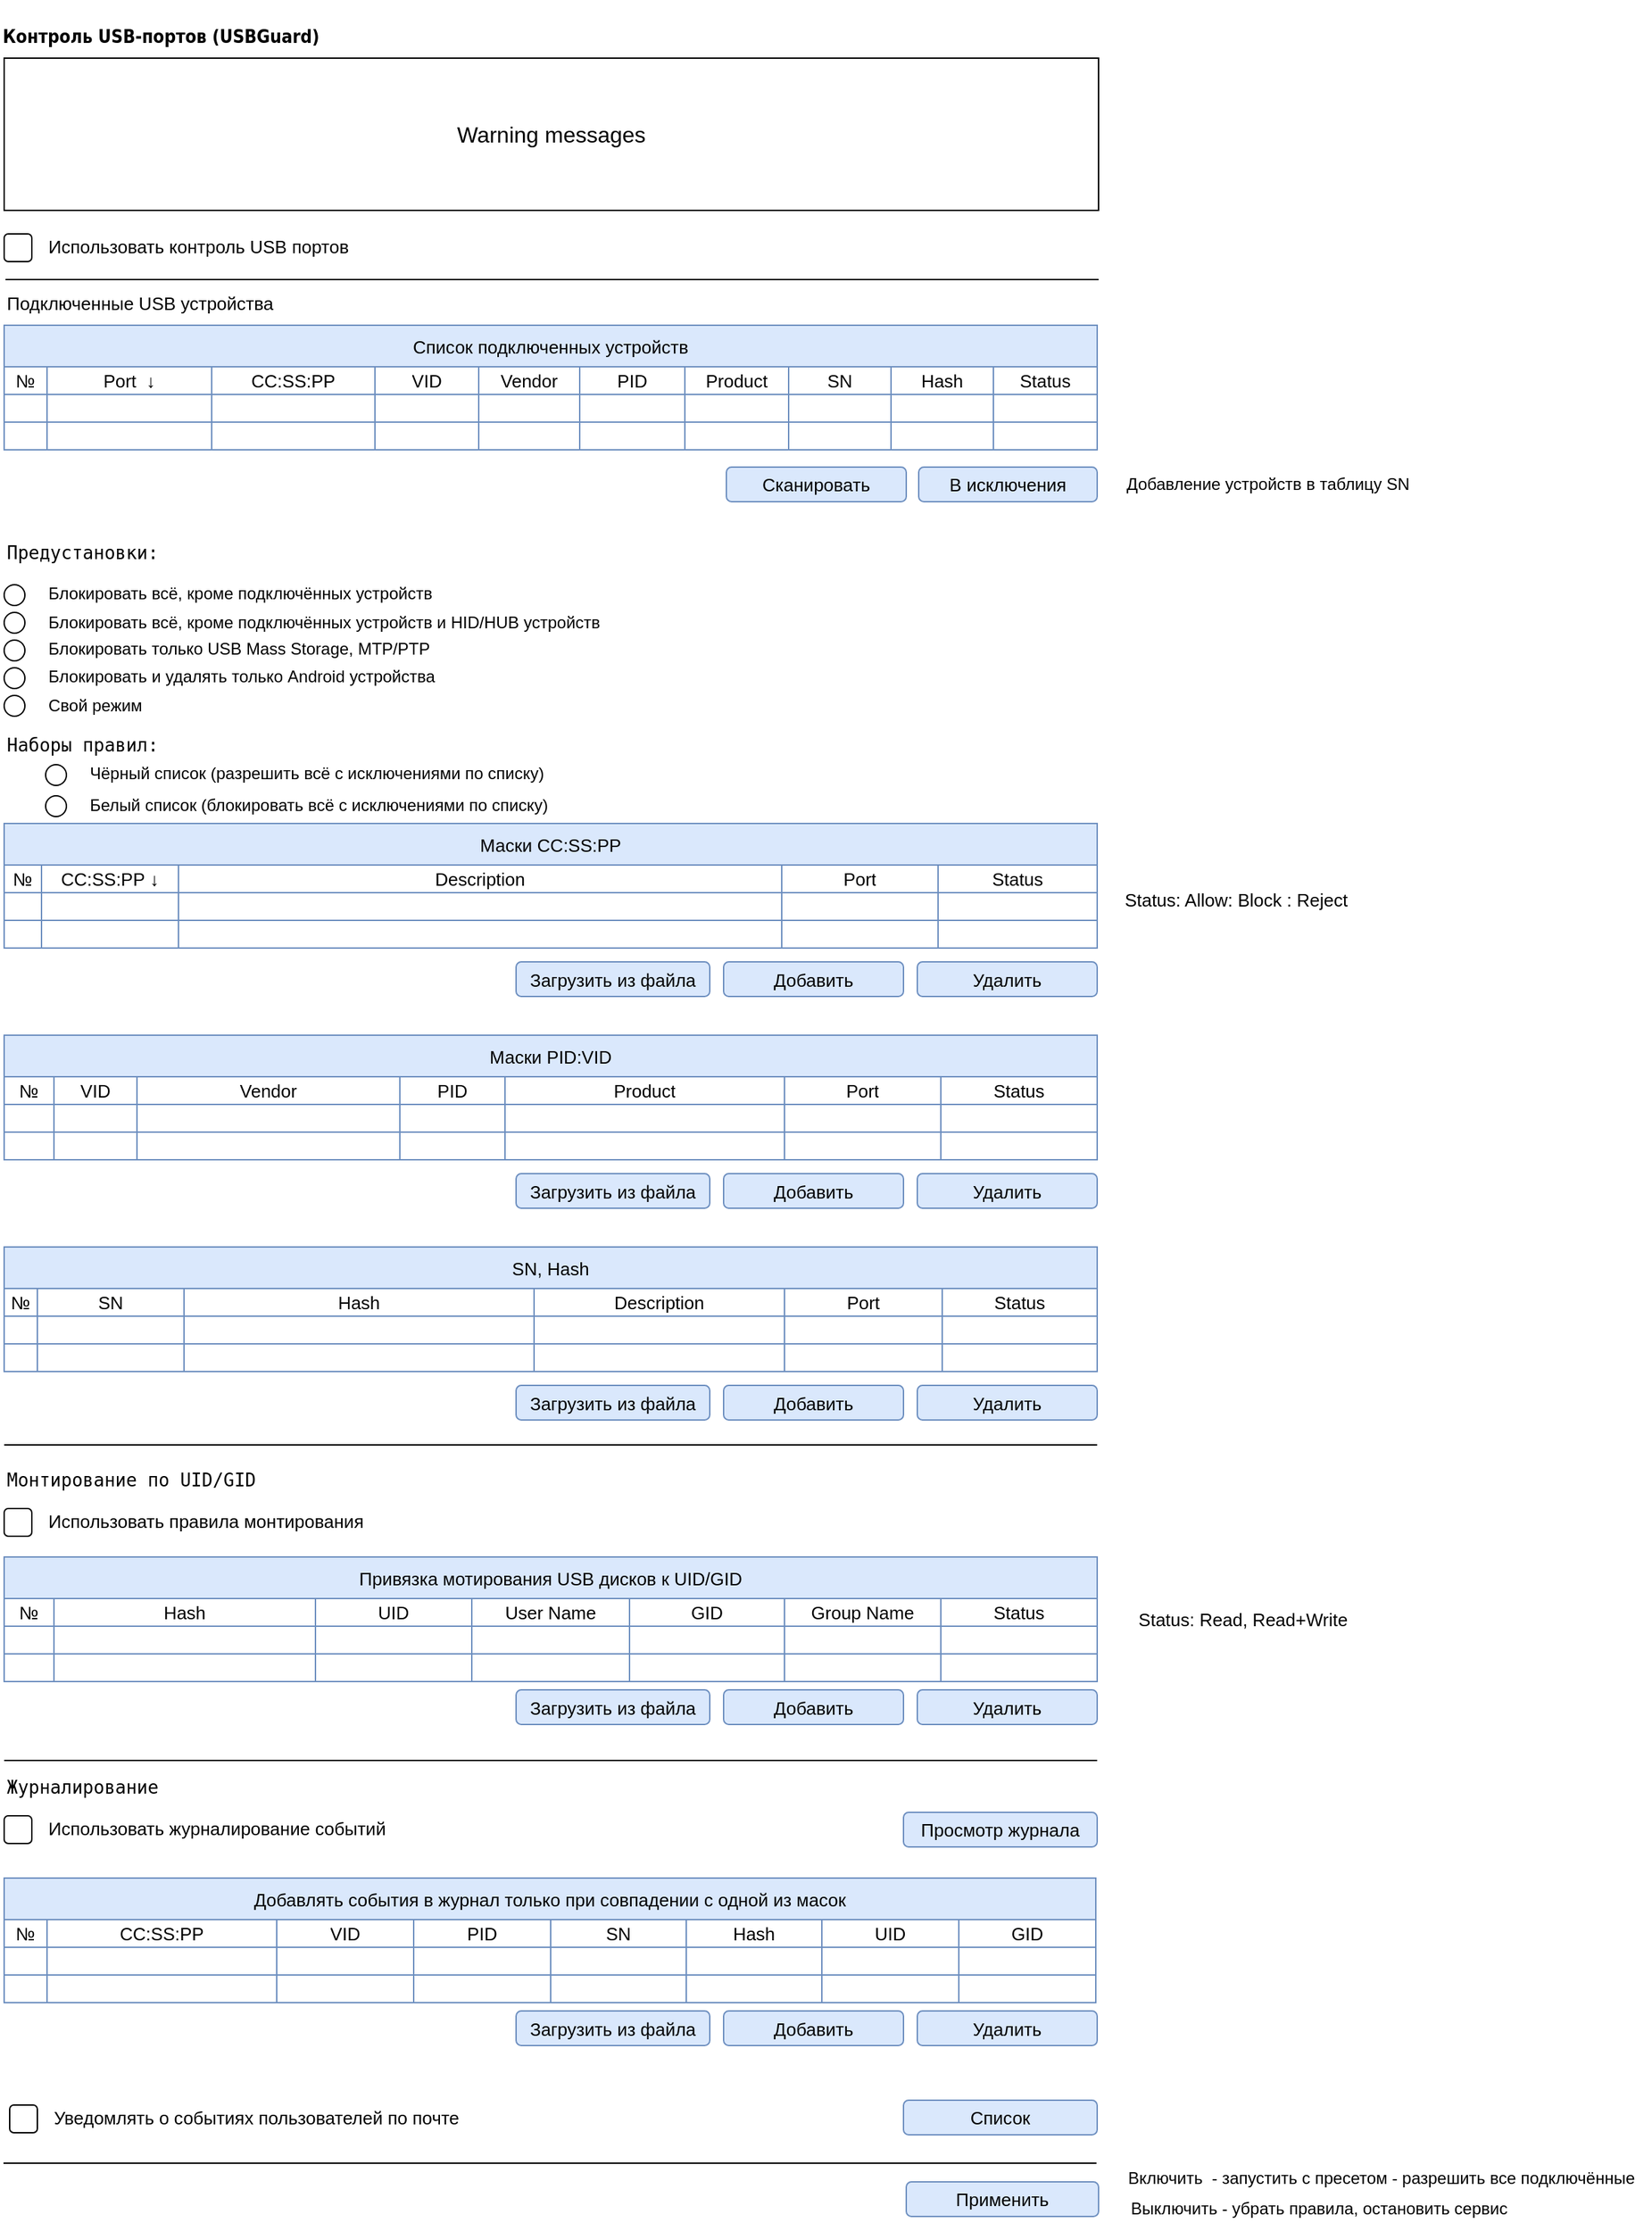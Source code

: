 <mxfile version="23.0.2" type="github">
  <diagram id="HF3EYHtyEsSgDk29EQUM" name="Страница 1">
    <mxGraphModel dx="1235" dy="684" grid="0" gridSize="10" guides="1" tooltips="1" connect="1" arrows="1" fold="1" page="1" pageScale="1" pageWidth="1169" pageHeight="827" math="0" shadow="0">
      <root>
        <mxCell id="0" />
        <mxCell id="1" parent="0" />
        <mxCell id="90lqPr3b5wlRCQ1Bb15_-1" value="&lt;p style=&quot;line-height: 100%; margin-bottom: 0cm; font-size: 13px;&quot;&gt;&lt;font style=&quot;font-size: 13px;&quot;&gt;&lt;font color=&quot;#000000&quot; style=&quot;font-size: 13px;&quot;&gt;&lt;font face=&quot;DejaVu Sans Condensed, sans-serif&quot; style=&quot;font-size: 13px;&quot;&gt;&lt;b style=&quot;font-size: 13px;&quot;&gt;Кон&lt;/b&gt;&lt;/font&gt;&lt;/font&gt;&lt;font color=&quot;#000000&quot; style=&quot;font-size: 13px;&quot;&gt;&lt;font face=&quot;DejaVu Sans Condensed, sans-serif&quot; style=&quot;font-size: 13px;&quot;&gt;&lt;b style=&quot;font-size: 13px;&quot;&gt;т&lt;/b&gt;&lt;/font&gt;&lt;/font&gt;&lt;font color=&quot;#000000&quot; style=&quot;font-size: 13px;&quot;&gt;&lt;font face=&quot;DejaVu Sans Condensed, sans-serif&quot; style=&quot;font-size: 13px;&quot;&gt;&lt;b style=&quot;font-size: 13px;&quot;&gt;роль USB-портов (USBGuard)&lt;/b&gt;&lt;/font&gt;&lt;/font&gt;&lt;/font&gt;&lt;br style=&quot;font-size: 13px;&quot;&gt;&lt;/p&gt;" style="text;whiteSpace=wrap;html=1;fontSize=13;" parent="1" vertex="1">
          <mxGeometry x="8" width="450" height="50" as="geometry" />
        </mxCell>
        <mxCell id="3SDEc3MKjUo-QjRz-hxS-2" value="" style="group;fontSize=13;" parent="1" vertex="1" connectable="0">
          <mxGeometry x="11" y="164" width="410" height="30" as="geometry" />
        </mxCell>
        <mxCell id="j7Y8htLGbgiCzbjYnlhf-1" value="&lt;font style=&quot;font-size: 13px;&quot;&gt;Использовать контроль USB портов&lt;/font&gt;" style="text;html=1;align=left;verticalAlign=top;resizable=0;points=[];autosize=1;strokeColor=none;fillColor=none;spacing=2;fontSize=13;" parent="3SDEc3MKjUo-QjRz-hxS-2" vertex="1">
          <mxGeometry x="30" width="250" height="30" as="geometry" />
        </mxCell>
        <mxCell id="3SDEc3MKjUo-QjRz-hxS-1" value="" style="rounded=1;whiteSpace=wrap;html=1;shadow=0;labelBackgroundColor=none;strokeWidth=1;fontFamily=Verdana;fontSize=13;align=center;" parent="3SDEc3MKjUo-QjRz-hxS-2" vertex="1">
          <mxGeometry y="5" width="20" height="20" as="geometry" />
        </mxCell>
        <mxCell id="3SDEc3MKjUo-QjRz-hxS-3" value="" style="group;fontSize=13;" parent="1" vertex="1" connectable="0">
          <mxGeometry x="11" y="415" width="570" height="50" as="geometry" />
        </mxCell>
        <mxCell id="3SDEc3MKjUo-QjRz-hxS-4" value="Блокировать всё, кроме подключённых устройств" style="text;html=1;align=left;verticalAlign=top;resizable=0;points=[];autosize=1;strokeColor=none;fillColor=none;spacing=2;" parent="3SDEc3MKjUo-QjRz-hxS-3" vertex="1">
          <mxGeometry x="30" width="380" height="30" as="geometry" />
        </mxCell>
        <mxCell id="3SDEc3MKjUo-QjRz-hxS-6" value="" style="ellipse;whiteSpace=wrap;html=1;aspect=fixed;fontSize=13;" parent="3SDEc3MKjUo-QjRz-hxS-3" vertex="1">
          <mxGeometry y="7.5" width="15" height="15" as="geometry" />
        </mxCell>
        <mxCell id="3SDEc3MKjUo-QjRz-hxS-68" value="" style="group;fontSize=13;" parent="3SDEc3MKjUo-QjRz-hxS-3" vertex="1" connectable="0">
          <mxGeometry y="20" width="570" height="30" as="geometry" />
        </mxCell>
        <mxCell id="3SDEc3MKjUo-QjRz-hxS-69" value="Блокировать всё, кроме подключённых устройств и HID/HUB устройств" style="text;html=1;align=left;verticalAlign=middle;resizable=0;points=[];autosize=1;strokeColor=none;fillColor=none;spacing=2;labelPosition=center;verticalLabelPosition=middle;" parent="3SDEc3MKjUo-QjRz-hxS-68" vertex="1">
          <mxGeometry x="30" width="540" height="30" as="geometry" />
        </mxCell>
        <mxCell id="3SDEc3MKjUo-QjRz-hxS-70" value="" style="ellipse;whiteSpace=wrap;html=1;aspect=fixed;fontSize=13;" parent="3SDEc3MKjUo-QjRz-hxS-68" vertex="1">
          <mxGeometry y="7.5" width="15" height="15" as="geometry" />
        </mxCell>
        <mxCell id="3SDEc3MKjUo-QjRz-hxS-13" value="Список подключенных устройств" style="shape=table;startSize=30;container=1;collapsible=0;childLayout=tableLayout;strokeColor=#6c8ebf;fontSize=13;fillColor=#dae8fc;" parent="1" vertex="1">
          <mxGeometry x="11" y="235" width="790" height="90" as="geometry" />
        </mxCell>
        <mxCell id="3SDEc3MKjUo-QjRz-hxS-14" value="" style="shape=tableRow;horizontal=0;startSize=0;swimlaneHead=0;swimlaneBody=0;strokeColor=inherit;top=0;left=0;bottom=0;right=0;collapsible=0;dropTarget=0;fillColor=none;points=[[0,0.5],[1,0.5]];portConstraint=eastwest;fontSize=13;" parent="3SDEc3MKjUo-QjRz-hxS-13" vertex="1">
          <mxGeometry y="30" width="790" height="20" as="geometry" />
        </mxCell>
        <mxCell id="3SDEc3MKjUo-QjRz-hxS-142" value="№" style="shape=partialRectangle;html=1;whiteSpace=wrap;connectable=0;strokeColor=inherit;overflow=hidden;fillColor=none;top=0;left=0;bottom=0;right=0;pointerEvents=1;fontSize=13;" parent="3SDEc3MKjUo-QjRz-hxS-14" vertex="1">
          <mxGeometry width="31" height="20" as="geometry">
            <mxRectangle width="31" height="20" as="alternateBounds" />
          </mxGeometry>
        </mxCell>
        <mxCell id="3SDEc3MKjUo-QjRz-hxS-157" value="Port&amp;nbsp;&amp;nbsp;↓" style="shape=partialRectangle;html=1;whiteSpace=wrap;connectable=0;strokeColor=inherit;overflow=hidden;fillColor=none;top=0;left=0;bottom=0;right=0;pointerEvents=1;fontSize=13;" parent="3SDEc3MKjUo-QjRz-hxS-14" vertex="1">
          <mxGeometry x="31" width="119" height="20" as="geometry">
            <mxRectangle width="119" height="20" as="alternateBounds" />
          </mxGeometry>
        </mxCell>
        <mxCell id="3SDEc3MKjUo-QjRz-hxS-15" value="CC:SS:PP" style="shape=partialRectangle;html=1;whiteSpace=wrap;connectable=0;strokeColor=inherit;overflow=hidden;fillColor=none;top=0;left=0;bottom=0;right=0;pointerEvents=1;fontSize=13;" parent="3SDEc3MKjUo-QjRz-hxS-14" vertex="1">
          <mxGeometry x="150" width="118" height="20" as="geometry">
            <mxRectangle width="118" height="20" as="alternateBounds" />
          </mxGeometry>
        </mxCell>
        <mxCell id="3SDEc3MKjUo-QjRz-hxS-16" value="VID" style="shape=partialRectangle;html=1;whiteSpace=wrap;connectable=0;strokeColor=inherit;overflow=hidden;fillColor=none;top=0;left=0;bottom=0;right=0;pointerEvents=1;fontSize=13;" parent="3SDEc3MKjUo-QjRz-hxS-14" vertex="1">
          <mxGeometry x="268" width="75" height="20" as="geometry">
            <mxRectangle width="75" height="20" as="alternateBounds" />
          </mxGeometry>
        </mxCell>
        <mxCell id="3SDEc3MKjUo-QjRz-hxS-38" value="Vendor" style="shape=partialRectangle;html=1;whiteSpace=wrap;connectable=0;strokeColor=inherit;overflow=hidden;fillColor=none;top=0;left=0;bottom=0;right=0;pointerEvents=1;fontSize=13;" parent="3SDEc3MKjUo-QjRz-hxS-14" vertex="1">
          <mxGeometry x="343" width="73" height="20" as="geometry">
            <mxRectangle width="73" height="20" as="alternateBounds" />
          </mxGeometry>
        </mxCell>
        <mxCell id="3SDEc3MKjUo-QjRz-hxS-17" value="PID" style="shape=partialRectangle;html=1;whiteSpace=wrap;connectable=0;strokeColor=inherit;overflow=hidden;fillColor=none;top=0;left=0;bottom=0;right=0;pointerEvents=1;fontSize=13;" parent="3SDEc3MKjUo-QjRz-hxS-14" vertex="1">
          <mxGeometry x="416" width="76" height="20" as="geometry">
            <mxRectangle width="76" height="20" as="alternateBounds" />
          </mxGeometry>
        </mxCell>
        <mxCell id="3SDEc3MKjUo-QjRz-hxS-35" value="Product" style="shape=partialRectangle;html=1;whiteSpace=wrap;connectable=0;strokeColor=inherit;overflow=hidden;fillColor=none;top=0;left=0;bottom=0;right=0;pointerEvents=1;fontSize=13;" parent="3SDEc3MKjUo-QjRz-hxS-14" vertex="1">
          <mxGeometry x="492" width="75" height="20" as="geometry">
            <mxRectangle width="75" height="20" as="alternateBounds" />
          </mxGeometry>
        </mxCell>
        <mxCell id="3SDEc3MKjUo-QjRz-hxS-26" value="SN" style="shape=partialRectangle;html=1;whiteSpace=wrap;connectable=0;strokeColor=inherit;overflow=hidden;fillColor=none;top=0;left=0;bottom=0;right=0;pointerEvents=1;fontSize=13;" parent="3SDEc3MKjUo-QjRz-hxS-14" vertex="1">
          <mxGeometry x="567" width="74" height="20" as="geometry">
            <mxRectangle width="74" height="20" as="alternateBounds" />
          </mxGeometry>
        </mxCell>
        <mxCell id="3SDEc3MKjUo-QjRz-hxS-29" value="Hash" style="shape=partialRectangle;html=1;whiteSpace=wrap;connectable=0;strokeColor=inherit;overflow=hidden;fillColor=none;top=0;left=0;bottom=0;right=0;pointerEvents=1;fontSize=13;" parent="3SDEc3MKjUo-QjRz-hxS-14" vertex="1">
          <mxGeometry x="641" width="74" height="20" as="geometry">
            <mxRectangle width="74" height="20" as="alternateBounds" />
          </mxGeometry>
        </mxCell>
        <mxCell id="3SDEc3MKjUo-QjRz-hxS-32" value="Status" style="shape=partialRectangle;html=1;whiteSpace=wrap;connectable=0;strokeColor=inherit;overflow=hidden;fillColor=none;top=0;left=0;bottom=0;right=0;pointerEvents=1;fontSize=13;" parent="3SDEc3MKjUo-QjRz-hxS-14" vertex="1">
          <mxGeometry x="715" width="75" height="20" as="geometry">
            <mxRectangle width="75" height="20" as="alternateBounds" />
          </mxGeometry>
        </mxCell>
        <mxCell id="3SDEc3MKjUo-QjRz-hxS-18" value="" style="shape=tableRow;horizontal=0;startSize=0;swimlaneHead=0;swimlaneBody=0;strokeColor=inherit;top=0;left=0;bottom=0;right=0;collapsible=0;dropTarget=0;fillColor=none;points=[[0,0.5],[1,0.5]];portConstraint=eastwest;fontSize=13;" parent="3SDEc3MKjUo-QjRz-hxS-13" vertex="1">
          <mxGeometry y="50" width="790" height="20" as="geometry" />
        </mxCell>
        <mxCell id="3SDEc3MKjUo-QjRz-hxS-143" style="shape=partialRectangle;html=1;whiteSpace=wrap;connectable=0;strokeColor=inherit;overflow=hidden;fillColor=none;top=0;left=0;bottom=0;right=0;pointerEvents=1;fontSize=13;" parent="3SDEc3MKjUo-QjRz-hxS-18" vertex="1">
          <mxGeometry width="31" height="20" as="geometry">
            <mxRectangle width="31" height="20" as="alternateBounds" />
          </mxGeometry>
        </mxCell>
        <mxCell id="3SDEc3MKjUo-QjRz-hxS-158" style="shape=partialRectangle;html=1;whiteSpace=wrap;connectable=0;strokeColor=inherit;overflow=hidden;fillColor=none;top=0;left=0;bottom=0;right=0;pointerEvents=1;fontSize=13;" parent="3SDEc3MKjUo-QjRz-hxS-18" vertex="1">
          <mxGeometry x="31" width="119" height="20" as="geometry">
            <mxRectangle width="119" height="20" as="alternateBounds" />
          </mxGeometry>
        </mxCell>
        <mxCell id="3SDEc3MKjUo-QjRz-hxS-19" value="" style="shape=partialRectangle;html=1;whiteSpace=wrap;connectable=0;strokeColor=inherit;overflow=hidden;fillColor=none;top=0;left=0;bottom=0;right=0;pointerEvents=1;fontSize=13;" parent="3SDEc3MKjUo-QjRz-hxS-18" vertex="1">
          <mxGeometry x="150" width="118" height="20" as="geometry">
            <mxRectangle width="118" height="20" as="alternateBounds" />
          </mxGeometry>
        </mxCell>
        <mxCell id="3SDEc3MKjUo-QjRz-hxS-20" value="" style="shape=partialRectangle;html=1;whiteSpace=wrap;connectable=0;strokeColor=inherit;overflow=hidden;fillColor=none;top=0;left=0;bottom=0;right=0;pointerEvents=1;fontSize=13;" parent="3SDEc3MKjUo-QjRz-hxS-18" vertex="1">
          <mxGeometry x="268" width="75" height="20" as="geometry">
            <mxRectangle width="75" height="20" as="alternateBounds" />
          </mxGeometry>
        </mxCell>
        <mxCell id="3SDEc3MKjUo-QjRz-hxS-39" style="shape=partialRectangle;html=1;whiteSpace=wrap;connectable=0;strokeColor=inherit;overflow=hidden;fillColor=none;top=0;left=0;bottom=0;right=0;pointerEvents=1;fontSize=13;" parent="3SDEc3MKjUo-QjRz-hxS-18" vertex="1">
          <mxGeometry x="343" width="73" height="20" as="geometry">
            <mxRectangle width="73" height="20" as="alternateBounds" />
          </mxGeometry>
        </mxCell>
        <mxCell id="3SDEc3MKjUo-QjRz-hxS-21" value="" style="shape=partialRectangle;html=1;whiteSpace=wrap;connectable=0;strokeColor=inherit;overflow=hidden;fillColor=none;top=0;left=0;bottom=0;right=0;pointerEvents=1;fontSize=13;" parent="3SDEc3MKjUo-QjRz-hxS-18" vertex="1">
          <mxGeometry x="416" width="76" height="20" as="geometry">
            <mxRectangle width="76" height="20" as="alternateBounds" />
          </mxGeometry>
        </mxCell>
        <mxCell id="3SDEc3MKjUo-QjRz-hxS-36" style="shape=partialRectangle;html=1;whiteSpace=wrap;connectable=0;strokeColor=inherit;overflow=hidden;fillColor=none;top=0;left=0;bottom=0;right=0;pointerEvents=1;fontSize=13;" parent="3SDEc3MKjUo-QjRz-hxS-18" vertex="1">
          <mxGeometry x="492" width="75" height="20" as="geometry">
            <mxRectangle width="75" height="20" as="alternateBounds" />
          </mxGeometry>
        </mxCell>
        <mxCell id="3SDEc3MKjUo-QjRz-hxS-27" style="shape=partialRectangle;html=1;whiteSpace=wrap;connectable=0;strokeColor=inherit;overflow=hidden;fillColor=none;top=0;left=0;bottom=0;right=0;pointerEvents=1;fontSize=13;" parent="3SDEc3MKjUo-QjRz-hxS-18" vertex="1">
          <mxGeometry x="567" width="74" height="20" as="geometry">
            <mxRectangle width="74" height="20" as="alternateBounds" />
          </mxGeometry>
        </mxCell>
        <mxCell id="3SDEc3MKjUo-QjRz-hxS-30" style="shape=partialRectangle;html=1;whiteSpace=wrap;connectable=0;strokeColor=inherit;overflow=hidden;fillColor=none;top=0;left=0;bottom=0;right=0;pointerEvents=1;fontSize=13;" parent="3SDEc3MKjUo-QjRz-hxS-18" vertex="1">
          <mxGeometry x="641" width="74" height="20" as="geometry">
            <mxRectangle width="74" height="20" as="alternateBounds" />
          </mxGeometry>
        </mxCell>
        <mxCell id="3SDEc3MKjUo-QjRz-hxS-33" style="shape=partialRectangle;html=1;whiteSpace=wrap;connectable=0;strokeColor=inherit;overflow=hidden;fillColor=none;top=0;left=0;bottom=0;right=0;pointerEvents=1;fontSize=13;" parent="3SDEc3MKjUo-QjRz-hxS-18" vertex="1">
          <mxGeometry x="715" width="75" height="20" as="geometry">
            <mxRectangle width="75" height="20" as="alternateBounds" />
          </mxGeometry>
        </mxCell>
        <mxCell id="3SDEc3MKjUo-QjRz-hxS-22" value="" style="shape=tableRow;horizontal=0;startSize=0;swimlaneHead=0;swimlaneBody=0;strokeColor=inherit;top=0;left=0;bottom=0;right=0;collapsible=0;dropTarget=0;fillColor=none;points=[[0,0.5],[1,0.5]];portConstraint=eastwest;fontSize=13;" parent="3SDEc3MKjUo-QjRz-hxS-13" vertex="1">
          <mxGeometry y="70" width="790" height="20" as="geometry" />
        </mxCell>
        <mxCell id="3SDEc3MKjUo-QjRz-hxS-144" style="shape=partialRectangle;html=1;whiteSpace=wrap;connectable=0;strokeColor=inherit;overflow=hidden;fillColor=none;top=0;left=0;bottom=0;right=0;pointerEvents=1;fontSize=13;" parent="3SDEc3MKjUo-QjRz-hxS-22" vertex="1">
          <mxGeometry width="31" height="20" as="geometry">
            <mxRectangle width="31" height="20" as="alternateBounds" />
          </mxGeometry>
        </mxCell>
        <mxCell id="3SDEc3MKjUo-QjRz-hxS-159" style="shape=partialRectangle;html=1;whiteSpace=wrap;connectable=0;strokeColor=inherit;overflow=hidden;fillColor=none;top=0;left=0;bottom=0;right=0;pointerEvents=1;fontSize=13;" parent="3SDEc3MKjUo-QjRz-hxS-22" vertex="1">
          <mxGeometry x="31" width="119" height="20" as="geometry">
            <mxRectangle width="119" height="20" as="alternateBounds" />
          </mxGeometry>
        </mxCell>
        <mxCell id="3SDEc3MKjUo-QjRz-hxS-23" value="" style="shape=partialRectangle;html=1;whiteSpace=wrap;connectable=0;strokeColor=inherit;overflow=hidden;fillColor=none;top=0;left=0;bottom=0;right=0;pointerEvents=1;fontSize=13;" parent="3SDEc3MKjUo-QjRz-hxS-22" vertex="1">
          <mxGeometry x="150" width="118" height="20" as="geometry">
            <mxRectangle width="118" height="20" as="alternateBounds" />
          </mxGeometry>
        </mxCell>
        <mxCell id="3SDEc3MKjUo-QjRz-hxS-24" value="" style="shape=partialRectangle;html=1;whiteSpace=wrap;connectable=0;strokeColor=inherit;overflow=hidden;fillColor=none;top=0;left=0;bottom=0;right=0;pointerEvents=1;fontSize=13;" parent="3SDEc3MKjUo-QjRz-hxS-22" vertex="1">
          <mxGeometry x="268" width="75" height="20" as="geometry">
            <mxRectangle width="75" height="20" as="alternateBounds" />
          </mxGeometry>
        </mxCell>
        <mxCell id="3SDEc3MKjUo-QjRz-hxS-40" style="shape=partialRectangle;html=1;whiteSpace=wrap;connectable=0;strokeColor=inherit;overflow=hidden;fillColor=none;top=0;left=0;bottom=0;right=0;pointerEvents=1;fontSize=13;" parent="3SDEc3MKjUo-QjRz-hxS-22" vertex="1">
          <mxGeometry x="343" width="73" height="20" as="geometry">
            <mxRectangle width="73" height="20" as="alternateBounds" />
          </mxGeometry>
        </mxCell>
        <mxCell id="3SDEc3MKjUo-QjRz-hxS-25" value="" style="shape=partialRectangle;html=1;whiteSpace=wrap;connectable=0;strokeColor=inherit;overflow=hidden;fillColor=none;top=0;left=0;bottom=0;right=0;pointerEvents=1;fontSize=13;" parent="3SDEc3MKjUo-QjRz-hxS-22" vertex="1">
          <mxGeometry x="416" width="76" height="20" as="geometry">
            <mxRectangle width="76" height="20" as="alternateBounds" />
          </mxGeometry>
        </mxCell>
        <mxCell id="3SDEc3MKjUo-QjRz-hxS-37" style="shape=partialRectangle;html=1;whiteSpace=wrap;connectable=0;strokeColor=inherit;overflow=hidden;fillColor=none;top=0;left=0;bottom=0;right=0;pointerEvents=1;fontSize=13;" parent="3SDEc3MKjUo-QjRz-hxS-22" vertex="1">
          <mxGeometry x="492" width="75" height="20" as="geometry">
            <mxRectangle width="75" height="20" as="alternateBounds" />
          </mxGeometry>
        </mxCell>
        <mxCell id="3SDEc3MKjUo-QjRz-hxS-28" style="shape=partialRectangle;html=1;whiteSpace=wrap;connectable=0;strokeColor=inherit;overflow=hidden;fillColor=none;top=0;left=0;bottom=0;right=0;pointerEvents=1;fontSize=13;" parent="3SDEc3MKjUo-QjRz-hxS-22" vertex="1">
          <mxGeometry x="567" width="74" height="20" as="geometry">
            <mxRectangle width="74" height="20" as="alternateBounds" />
          </mxGeometry>
        </mxCell>
        <mxCell id="3SDEc3MKjUo-QjRz-hxS-31" style="shape=partialRectangle;html=1;whiteSpace=wrap;connectable=0;strokeColor=inherit;overflow=hidden;fillColor=none;top=0;left=0;bottom=0;right=0;pointerEvents=1;fontSize=13;" parent="3SDEc3MKjUo-QjRz-hxS-22" vertex="1">
          <mxGeometry x="641" width="74" height="20" as="geometry">
            <mxRectangle width="74" height="20" as="alternateBounds" />
          </mxGeometry>
        </mxCell>
        <mxCell id="3SDEc3MKjUo-QjRz-hxS-34" style="shape=partialRectangle;html=1;whiteSpace=wrap;connectable=0;strokeColor=inherit;overflow=hidden;fillColor=none;top=0;left=0;bottom=0;right=0;pointerEvents=1;fontSize=13;" parent="3SDEc3MKjUo-QjRz-hxS-22" vertex="1">
          <mxGeometry x="715" width="75" height="20" as="geometry">
            <mxRectangle width="75" height="20" as="alternateBounds" />
          </mxGeometry>
        </mxCell>
        <mxCell id="3SDEc3MKjUo-QjRz-hxS-41" value="В исключения" style="rounded=1;whiteSpace=wrap;html=1;fillColor=#dae8fc;strokeColor=#6c8ebf;fontSize=13;" parent="1" vertex="1">
          <mxGeometry x="672" y="337.5" width="129" height="25" as="geometry" />
        </mxCell>
        <mxCell id="3SDEc3MKjUo-QjRz-hxS-46" value="&lt;font face=&quot;monospace&quot;&gt;Наборы правил:&lt;/font&gt;" style="text;html=1;align=left;verticalAlign=top;resizable=0;points=[];autosize=1;strokeColor=none;fillColor=none;spacing=2;fontSize=13;" parent="1" vertex="1">
          <mxGeometry x="11" y="524" width="140" height="30" as="geometry" />
        </mxCell>
        <mxCell id="3SDEc3MKjUo-QjRz-hxS-48" value="&lt;font face=&quot;monospace&quot;&gt;Журналирование&lt;/font&gt;" style="text;html=1;align=left;verticalAlign=top;resizable=0;points=[];autosize=1;strokeColor=none;fillColor=none;spacing=2;fontSize=13;" parent="1" vertex="1">
          <mxGeometry x="11" y="1277" width="140" height="30" as="geometry" />
        </mxCell>
        <mxCell id="3SDEc3MKjUo-QjRz-hxS-49" value="&lt;font face=&quot;monospace&quot;&gt;Монтирование по UID/GID&lt;/font&gt;" style="text;html=1;align=left;verticalAlign=top;resizable=0;points=[];autosize=1;strokeColor=none;fillColor=none;spacing=2;fontSize=13;" parent="1" vertex="1">
          <mxGeometry x="11" y="1055" width="210" height="30" as="geometry" />
        </mxCell>
        <mxCell id="3SDEc3MKjUo-QjRz-hxS-50" value="" style="endArrow=none;html=1;rounded=0;fontSize=13;" parent="1" edge="1">
          <mxGeometry width="50" height="50" relative="1" as="geometry">
            <mxPoint x="11" y="1272" as="sourcePoint" />
            <mxPoint x="801" y="1272" as="targetPoint" />
          </mxGeometry>
        </mxCell>
        <mxCell id="3SDEc3MKjUo-QjRz-hxS-51" value="" style="endArrow=none;html=1;rounded=0;fontSize=13;" parent="1" edge="1">
          <mxGeometry width="50" height="50" relative="1" as="geometry">
            <mxPoint x="11" y="1044" as="sourcePoint" />
            <mxPoint x="801" y="1044" as="targetPoint" />
          </mxGeometry>
        </mxCell>
        <mxCell id="3SDEc3MKjUo-QjRz-hxS-53" value="Подключенные USB устройства" style="text;html=1;align=left;verticalAlign=top;resizable=0;points=[];autosize=1;strokeColor=none;fillColor=none;spacing=2;fontSize=13;" parent="1" vertex="1">
          <mxGeometry x="11" y="205" width="220" height="30" as="geometry" />
        </mxCell>
        <mxCell id="3SDEc3MKjUo-QjRz-hxS-67" value="&lt;font face=&quot;monospace&quot;&gt;Предустановки:&lt;/font&gt;" style="text;html=1;align=left;verticalAlign=top;resizable=0;points=[];autosize=1;strokeColor=none;fillColor=none;spacing=2;fontSize=13;" parent="1" vertex="1">
          <mxGeometry x="11" y="385" width="140" height="30" as="geometry" />
        </mxCell>
        <mxCell id="3SDEc3MKjUo-QjRz-hxS-74" value="" style="group;fontSize=13;" parent="1" vertex="1" connectable="0">
          <mxGeometry x="11" y="455" width="410" height="30" as="geometry" />
        </mxCell>
        <mxCell id="3SDEc3MKjUo-QjRz-hxS-75" value="Блокировать только USB Mass Storage, MTP/PTP" style="text;html=1;align=left;verticalAlign=top;resizable=0;points=[];autosize=1;strokeColor=none;fillColor=none;spacing=2;" parent="3SDEc3MKjUo-QjRz-hxS-74" vertex="1">
          <mxGeometry x="30" width="380" height="30" as="geometry" />
        </mxCell>
        <mxCell id="3SDEc3MKjUo-QjRz-hxS-76" value="" style="ellipse;whiteSpace=wrap;html=1;aspect=fixed;fontSize=13;" parent="3SDEc3MKjUo-QjRz-hxS-74" vertex="1">
          <mxGeometry y="7.5" width="15" height="15" as="geometry" />
        </mxCell>
        <mxCell id="3SDEc3MKjUo-QjRz-hxS-71" value="" style="group;" parent="1" vertex="1" connectable="0">
          <mxGeometry x="11" y="475" width="410" height="30" as="geometry" />
        </mxCell>
        <mxCell id="3SDEc3MKjUo-QjRz-hxS-72" value="Блокировать и удалять только Android устройства" style="text;html=1;align=left;verticalAlign=top;resizable=0;points=[];autosize=1;strokeColor=none;fillColor=none;spacing=2;" parent="3SDEc3MKjUo-QjRz-hxS-71" vertex="1">
          <mxGeometry x="30" width="340" height="30" as="geometry" />
        </mxCell>
        <mxCell id="3SDEc3MKjUo-QjRz-hxS-73" value="" style="ellipse;whiteSpace=wrap;html=1;aspect=fixed;fontSize=13;" parent="3SDEc3MKjUo-QjRz-hxS-71" vertex="1">
          <mxGeometry y="7.5" width="15" height="15" as="geometry" />
        </mxCell>
        <mxCell id="3SDEc3MKjUo-QjRz-hxS-77" value="" style="group;fontSize=13;" parent="1" vertex="1" connectable="0">
          <mxGeometry x="11" y="495" width="570" height="30" as="geometry" />
        </mxCell>
        <mxCell id="3SDEc3MKjUo-QjRz-hxS-78" value="Свой режим" style="text;html=1;align=left;verticalAlign=middle;resizable=0;points=[];autosize=1;strokeColor=none;fillColor=none;spacing=2;labelPosition=center;verticalLabelPosition=middle;" parent="3SDEc3MKjUo-QjRz-hxS-77" vertex="1">
          <mxGeometry x="30" width="90" height="30" as="geometry" />
        </mxCell>
        <mxCell id="3SDEc3MKjUo-QjRz-hxS-79" value="" style="ellipse;whiteSpace=wrap;html=1;aspect=fixed;fontSize=13;" parent="3SDEc3MKjUo-QjRz-hxS-77" vertex="1">
          <mxGeometry y="7.5" width="15" height="15" as="geometry" />
        </mxCell>
        <mxCell id="3SDEc3MKjUo-QjRz-hxS-80" value="Маски CC:SS:PP" style="shape=table;startSize=30;container=1;collapsible=0;childLayout=tableLayout;strokeColor=#6c8ebf;fontSize=13;fillColor=#dae8fc;" parent="1" vertex="1">
          <mxGeometry x="11" y="595" width="790" height="90" as="geometry" />
        </mxCell>
        <mxCell id="3SDEc3MKjUo-QjRz-hxS-81" value="" style="shape=tableRow;horizontal=0;startSize=0;swimlaneHead=0;swimlaneBody=0;strokeColor=inherit;top=0;left=0;bottom=0;right=0;collapsible=0;dropTarget=0;fillColor=none;points=[[0,0.5],[1,0.5]];portConstraint=eastwest;fontSize=13;" parent="3SDEc3MKjUo-QjRz-hxS-80" vertex="1">
          <mxGeometry y="30" width="790" height="20" as="geometry" />
        </mxCell>
        <mxCell id="3SDEc3MKjUo-QjRz-hxS-145" value="№" style="shape=partialRectangle;html=1;whiteSpace=wrap;connectable=0;strokeColor=inherit;overflow=hidden;fillColor=none;top=0;left=0;bottom=0;right=0;pointerEvents=1;fontSize=13;" parent="3SDEc3MKjUo-QjRz-hxS-81" vertex="1">
          <mxGeometry width="27" height="20" as="geometry">
            <mxRectangle width="27" height="20" as="alternateBounds" />
          </mxGeometry>
        </mxCell>
        <mxCell id="3SDEc3MKjUo-QjRz-hxS-82" value="CC:SS:PP&amp;nbsp;↓" style="shape=partialRectangle;html=1;whiteSpace=wrap;connectable=0;strokeColor=inherit;overflow=hidden;fillColor=none;top=0;left=0;bottom=0;right=0;pointerEvents=1;fontSize=13;" parent="3SDEc3MKjUo-QjRz-hxS-81" vertex="1">
          <mxGeometry x="27" width="99" height="20" as="geometry">
            <mxRectangle width="99" height="20" as="alternateBounds" />
          </mxGeometry>
        </mxCell>
        <mxCell id="3SDEc3MKjUo-QjRz-hxS-87" value="Description" style="shape=partialRectangle;html=1;whiteSpace=wrap;connectable=0;strokeColor=inherit;overflow=hidden;fillColor=none;top=0;left=0;bottom=0;right=0;pointerEvents=1;fontSize=13;" parent="3SDEc3MKjUo-QjRz-hxS-81" vertex="1">
          <mxGeometry x="126" width="436" height="20" as="geometry">
            <mxRectangle width="436" height="20" as="alternateBounds" />
          </mxGeometry>
        </mxCell>
        <mxCell id="3SDEc3MKjUo-QjRz-hxS-151" value="Port" style="shape=partialRectangle;html=1;whiteSpace=wrap;connectable=0;strokeColor=inherit;overflow=hidden;fillColor=none;top=0;left=0;bottom=0;right=0;pointerEvents=1;fontSize=13;" parent="3SDEc3MKjUo-QjRz-hxS-81" vertex="1">
          <mxGeometry x="562" width="113" height="20" as="geometry">
            <mxRectangle width="113" height="20" as="alternateBounds" />
          </mxGeometry>
        </mxCell>
        <mxCell id="3SDEc3MKjUo-QjRz-hxS-88" value="Status" style="shape=partialRectangle;html=1;whiteSpace=wrap;connectable=0;strokeColor=inherit;overflow=hidden;fillColor=none;top=0;left=0;bottom=0;right=0;pointerEvents=1;fontSize=13;" parent="3SDEc3MKjUo-QjRz-hxS-81" vertex="1">
          <mxGeometry x="675" width="115" height="20" as="geometry">
            <mxRectangle width="115" height="20" as="alternateBounds" />
          </mxGeometry>
        </mxCell>
        <mxCell id="3SDEc3MKjUo-QjRz-hxS-90" value="" style="shape=tableRow;horizontal=0;startSize=0;swimlaneHead=0;swimlaneBody=0;strokeColor=inherit;top=0;left=0;bottom=0;right=0;collapsible=0;dropTarget=0;fillColor=none;points=[[0,0.5],[1,0.5]];portConstraint=eastwest;fontSize=13;" parent="3SDEc3MKjUo-QjRz-hxS-80" vertex="1">
          <mxGeometry y="50" width="790" height="20" as="geometry" />
        </mxCell>
        <mxCell id="3SDEc3MKjUo-QjRz-hxS-146" style="shape=partialRectangle;html=1;whiteSpace=wrap;connectable=0;strokeColor=inherit;overflow=hidden;fillColor=none;top=0;left=0;bottom=0;right=0;pointerEvents=1;fontSize=13;" parent="3SDEc3MKjUo-QjRz-hxS-90" vertex="1">
          <mxGeometry width="27" height="20" as="geometry">
            <mxRectangle width="27" height="20" as="alternateBounds" />
          </mxGeometry>
        </mxCell>
        <mxCell id="3SDEc3MKjUo-QjRz-hxS-91" value="" style="shape=partialRectangle;html=1;whiteSpace=wrap;connectable=0;strokeColor=inherit;overflow=hidden;fillColor=none;top=0;left=0;bottom=0;right=0;pointerEvents=1;fontSize=13;" parent="3SDEc3MKjUo-QjRz-hxS-90" vertex="1">
          <mxGeometry x="27" width="99" height="20" as="geometry">
            <mxRectangle width="99" height="20" as="alternateBounds" />
          </mxGeometry>
        </mxCell>
        <mxCell id="3SDEc3MKjUo-QjRz-hxS-96" style="shape=partialRectangle;html=1;whiteSpace=wrap;connectable=0;strokeColor=inherit;overflow=hidden;fillColor=none;top=0;left=0;bottom=0;right=0;pointerEvents=1;fontSize=13;" parent="3SDEc3MKjUo-QjRz-hxS-90" vertex="1">
          <mxGeometry x="126" width="436" height="20" as="geometry">
            <mxRectangle width="436" height="20" as="alternateBounds" />
          </mxGeometry>
        </mxCell>
        <mxCell id="3SDEc3MKjUo-QjRz-hxS-152" style="shape=partialRectangle;html=1;whiteSpace=wrap;connectable=0;strokeColor=inherit;overflow=hidden;fillColor=none;top=0;left=0;bottom=0;right=0;pointerEvents=1;fontSize=13;" parent="3SDEc3MKjUo-QjRz-hxS-90" vertex="1">
          <mxGeometry x="562" width="113" height="20" as="geometry">
            <mxRectangle width="113" height="20" as="alternateBounds" />
          </mxGeometry>
        </mxCell>
        <mxCell id="3SDEc3MKjUo-QjRz-hxS-97" style="shape=partialRectangle;html=1;whiteSpace=wrap;connectable=0;strokeColor=inherit;overflow=hidden;fillColor=none;top=0;left=0;bottom=0;right=0;pointerEvents=1;fontSize=13;" parent="3SDEc3MKjUo-QjRz-hxS-90" vertex="1">
          <mxGeometry x="675" width="115" height="20" as="geometry">
            <mxRectangle width="115" height="20" as="alternateBounds" />
          </mxGeometry>
        </mxCell>
        <mxCell id="3SDEc3MKjUo-QjRz-hxS-99" value="" style="shape=tableRow;horizontal=0;startSize=0;swimlaneHead=0;swimlaneBody=0;strokeColor=inherit;top=0;left=0;bottom=0;right=0;collapsible=0;dropTarget=0;fillColor=none;points=[[0,0.5],[1,0.5]];portConstraint=eastwest;fontSize=13;" parent="3SDEc3MKjUo-QjRz-hxS-80" vertex="1">
          <mxGeometry y="70" width="790" height="20" as="geometry" />
        </mxCell>
        <mxCell id="3SDEc3MKjUo-QjRz-hxS-147" style="shape=partialRectangle;html=1;whiteSpace=wrap;connectable=0;strokeColor=inherit;overflow=hidden;fillColor=none;top=0;left=0;bottom=0;right=0;pointerEvents=1;fontSize=13;" parent="3SDEc3MKjUo-QjRz-hxS-99" vertex="1">
          <mxGeometry width="27" height="20" as="geometry">
            <mxRectangle width="27" height="20" as="alternateBounds" />
          </mxGeometry>
        </mxCell>
        <mxCell id="3SDEc3MKjUo-QjRz-hxS-100" value="" style="shape=partialRectangle;html=1;whiteSpace=wrap;connectable=0;strokeColor=inherit;overflow=hidden;fillColor=none;top=0;left=0;bottom=0;right=0;pointerEvents=1;fontSize=13;" parent="3SDEc3MKjUo-QjRz-hxS-99" vertex="1">
          <mxGeometry x="27" width="99" height="20" as="geometry">
            <mxRectangle width="99" height="20" as="alternateBounds" />
          </mxGeometry>
        </mxCell>
        <mxCell id="3SDEc3MKjUo-QjRz-hxS-105" style="shape=partialRectangle;html=1;whiteSpace=wrap;connectable=0;strokeColor=inherit;overflow=hidden;fillColor=none;top=0;left=0;bottom=0;right=0;pointerEvents=1;fontSize=13;" parent="3SDEc3MKjUo-QjRz-hxS-99" vertex="1">
          <mxGeometry x="126" width="436" height="20" as="geometry">
            <mxRectangle width="436" height="20" as="alternateBounds" />
          </mxGeometry>
        </mxCell>
        <mxCell id="3SDEc3MKjUo-QjRz-hxS-153" style="shape=partialRectangle;html=1;whiteSpace=wrap;connectable=0;strokeColor=inherit;overflow=hidden;fillColor=none;top=0;left=0;bottom=0;right=0;pointerEvents=1;fontSize=13;" parent="3SDEc3MKjUo-QjRz-hxS-99" vertex="1">
          <mxGeometry x="562" width="113" height="20" as="geometry">
            <mxRectangle width="113" height="20" as="alternateBounds" />
          </mxGeometry>
        </mxCell>
        <mxCell id="3SDEc3MKjUo-QjRz-hxS-106" style="shape=partialRectangle;html=1;whiteSpace=wrap;connectable=0;strokeColor=inherit;overflow=hidden;fillColor=none;top=0;left=0;bottom=0;right=0;pointerEvents=1;fontSize=13;" parent="3SDEc3MKjUo-QjRz-hxS-99" vertex="1">
          <mxGeometry x="675" width="115" height="20" as="geometry">
            <mxRectangle width="115" height="20" as="alternateBounds" />
          </mxGeometry>
        </mxCell>
        <mxCell id="3SDEc3MKjUo-QjRz-hxS-108" value="Маски PID:VID" style="shape=table;startSize=30;container=1;collapsible=0;childLayout=tableLayout;strokeColor=#6c8ebf;fontSize=13;fillColor=#dae8fc;" parent="1" vertex="1">
          <mxGeometry x="11" y="748" width="790" height="90" as="geometry" />
        </mxCell>
        <mxCell id="3SDEc3MKjUo-QjRz-hxS-109" value="" style="shape=tableRow;horizontal=0;startSize=0;swimlaneHead=0;swimlaneBody=0;strokeColor=inherit;top=0;left=0;bottom=0;right=0;collapsible=0;dropTarget=0;fillColor=none;points=[[0,0.5],[1,0.5]];portConstraint=eastwest;fontSize=13;" parent="3SDEc3MKjUo-QjRz-hxS-108" vertex="1">
          <mxGeometry y="30" width="790" height="20" as="geometry" />
        </mxCell>
        <mxCell id="3SDEc3MKjUo-QjRz-hxS-148" value="№" style="shape=partialRectangle;html=1;whiteSpace=wrap;connectable=0;strokeColor=inherit;overflow=hidden;fillColor=none;top=0;left=0;bottom=0;right=0;pointerEvents=1;fontSize=13;" parent="3SDEc3MKjUo-QjRz-hxS-109" vertex="1">
          <mxGeometry width="36" height="20" as="geometry">
            <mxRectangle width="36" height="20" as="alternateBounds" />
          </mxGeometry>
        </mxCell>
        <mxCell id="3SDEc3MKjUo-QjRz-hxS-111" value="VID" style="shape=partialRectangle;html=1;whiteSpace=wrap;connectable=0;strokeColor=inherit;overflow=hidden;fillColor=none;top=0;left=0;bottom=0;right=0;pointerEvents=1;fontSize=13;" parent="3SDEc3MKjUo-QjRz-hxS-109" vertex="1">
          <mxGeometry x="36" width="60" height="20" as="geometry">
            <mxRectangle width="60" height="20" as="alternateBounds" />
          </mxGeometry>
        </mxCell>
        <mxCell id="3SDEc3MKjUo-QjRz-hxS-112" value="Vendor" style="shape=partialRectangle;html=1;whiteSpace=wrap;connectable=0;strokeColor=inherit;overflow=hidden;fillColor=none;top=0;left=0;bottom=0;right=0;pointerEvents=1;fontSize=13;" parent="3SDEc3MKjUo-QjRz-hxS-109" vertex="1">
          <mxGeometry x="96" width="190" height="20" as="geometry">
            <mxRectangle width="190" height="20" as="alternateBounds" />
          </mxGeometry>
        </mxCell>
        <mxCell id="3SDEc3MKjUo-QjRz-hxS-113" value="PID" style="shape=partialRectangle;html=1;whiteSpace=wrap;connectable=0;strokeColor=inherit;overflow=hidden;fillColor=none;top=0;left=0;bottom=0;right=0;pointerEvents=1;fontSize=13;" parent="3SDEc3MKjUo-QjRz-hxS-109" vertex="1">
          <mxGeometry x="286" width="76" height="20" as="geometry">
            <mxRectangle width="76" height="20" as="alternateBounds" />
          </mxGeometry>
        </mxCell>
        <mxCell id="3SDEc3MKjUo-QjRz-hxS-114" value="Product" style="shape=partialRectangle;html=1;whiteSpace=wrap;connectable=0;strokeColor=inherit;overflow=hidden;fillColor=none;top=0;left=0;bottom=0;right=0;pointerEvents=1;fontSize=13;" parent="3SDEc3MKjUo-QjRz-hxS-109" vertex="1">
          <mxGeometry x="362" width="202" height="20" as="geometry">
            <mxRectangle width="202" height="20" as="alternateBounds" />
          </mxGeometry>
        </mxCell>
        <mxCell id="3SDEc3MKjUo-QjRz-hxS-154" value="Port" style="shape=partialRectangle;html=1;whiteSpace=wrap;connectable=0;strokeColor=inherit;overflow=hidden;fillColor=none;top=0;left=0;bottom=0;right=0;pointerEvents=1;fontSize=13;" parent="3SDEc3MKjUo-QjRz-hxS-109" vertex="1">
          <mxGeometry x="564" width="113" height="20" as="geometry">
            <mxRectangle width="113" height="20" as="alternateBounds" />
          </mxGeometry>
        </mxCell>
        <mxCell id="3SDEc3MKjUo-QjRz-hxS-117" value="Status" style="shape=partialRectangle;html=1;whiteSpace=wrap;connectable=0;strokeColor=inherit;overflow=hidden;fillColor=none;top=0;left=0;bottom=0;right=0;pointerEvents=1;fontSize=13;" parent="3SDEc3MKjUo-QjRz-hxS-109" vertex="1">
          <mxGeometry x="677" width="113" height="20" as="geometry">
            <mxRectangle width="113" height="20" as="alternateBounds" />
          </mxGeometry>
        </mxCell>
        <mxCell id="3SDEc3MKjUo-QjRz-hxS-118" value="" style="shape=tableRow;horizontal=0;startSize=0;swimlaneHead=0;swimlaneBody=0;strokeColor=inherit;top=0;left=0;bottom=0;right=0;collapsible=0;dropTarget=0;fillColor=none;points=[[0,0.5],[1,0.5]];portConstraint=eastwest;fontSize=13;" parent="3SDEc3MKjUo-QjRz-hxS-108" vertex="1">
          <mxGeometry y="50" width="790" height="20" as="geometry" />
        </mxCell>
        <mxCell id="3SDEc3MKjUo-QjRz-hxS-149" style="shape=partialRectangle;html=1;whiteSpace=wrap;connectable=0;strokeColor=inherit;overflow=hidden;fillColor=none;top=0;left=0;bottom=0;right=0;pointerEvents=1;fontSize=13;" parent="3SDEc3MKjUo-QjRz-hxS-118" vertex="1">
          <mxGeometry width="36" height="20" as="geometry">
            <mxRectangle width="36" height="20" as="alternateBounds" />
          </mxGeometry>
        </mxCell>
        <mxCell id="3SDEc3MKjUo-QjRz-hxS-120" value="" style="shape=partialRectangle;html=1;whiteSpace=wrap;connectable=0;strokeColor=inherit;overflow=hidden;fillColor=none;top=0;left=0;bottom=0;right=0;pointerEvents=1;fontSize=13;" parent="3SDEc3MKjUo-QjRz-hxS-118" vertex="1">
          <mxGeometry x="36" width="60" height="20" as="geometry">
            <mxRectangle width="60" height="20" as="alternateBounds" />
          </mxGeometry>
        </mxCell>
        <mxCell id="3SDEc3MKjUo-QjRz-hxS-121" style="shape=partialRectangle;html=1;whiteSpace=wrap;connectable=0;strokeColor=inherit;overflow=hidden;fillColor=none;top=0;left=0;bottom=0;right=0;pointerEvents=1;fontSize=13;" parent="3SDEc3MKjUo-QjRz-hxS-118" vertex="1">
          <mxGeometry x="96" width="190" height="20" as="geometry">
            <mxRectangle width="190" height="20" as="alternateBounds" />
          </mxGeometry>
        </mxCell>
        <mxCell id="3SDEc3MKjUo-QjRz-hxS-122" value="" style="shape=partialRectangle;html=1;whiteSpace=wrap;connectable=0;strokeColor=inherit;overflow=hidden;fillColor=none;top=0;left=0;bottom=0;right=0;pointerEvents=1;fontSize=13;" parent="3SDEc3MKjUo-QjRz-hxS-118" vertex="1">
          <mxGeometry x="286" width="76" height="20" as="geometry">
            <mxRectangle width="76" height="20" as="alternateBounds" />
          </mxGeometry>
        </mxCell>
        <mxCell id="3SDEc3MKjUo-QjRz-hxS-123" style="shape=partialRectangle;html=1;whiteSpace=wrap;connectable=0;strokeColor=inherit;overflow=hidden;fillColor=none;top=0;left=0;bottom=0;right=0;pointerEvents=1;fontSize=13;" parent="3SDEc3MKjUo-QjRz-hxS-118" vertex="1">
          <mxGeometry x="362" width="202" height="20" as="geometry">
            <mxRectangle width="202" height="20" as="alternateBounds" />
          </mxGeometry>
        </mxCell>
        <mxCell id="3SDEc3MKjUo-QjRz-hxS-155" style="shape=partialRectangle;html=1;whiteSpace=wrap;connectable=0;strokeColor=inherit;overflow=hidden;fillColor=none;top=0;left=0;bottom=0;right=0;pointerEvents=1;fontSize=13;" parent="3SDEc3MKjUo-QjRz-hxS-118" vertex="1">
          <mxGeometry x="564" width="113" height="20" as="geometry">
            <mxRectangle width="113" height="20" as="alternateBounds" />
          </mxGeometry>
        </mxCell>
        <mxCell id="3SDEc3MKjUo-QjRz-hxS-126" style="shape=partialRectangle;html=1;whiteSpace=wrap;connectable=0;strokeColor=inherit;overflow=hidden;fillColor=none;top=0;left=0;bottom=0;right=0;pointerEvents=1;fontSize=13;" parent="3SDEc3MKjUo-QjRz-hxS-118" vertex="1">
          <mxGeometry x="677" width="113" height="20" as="geometry">
            <mxRectangle width="113" height="20" as="alternateBounds" />
          </mxGeometry>
        </mxCell>
        <mxCell id="3SDEc3MKjUo-QjRz-hxS-127" value="" style="shape=tableRow;horizontal=0;startSize=0;swimlaneHead=0;swimlaneBody=0;strokeColor=inherit;top=0;left=0;bottom=0;right=0;collapsible=0;dropTarget=0;fillColor=none;points=[[0,0.5],[1,0.5]];portConstraint=eastwest;fontSize=13;" parent="3SDEc3MKjUo-QjRz-hxS-108" vertex="1">
          <mxGeometry y="70" width="790" height="20" as="geometry" />
        </mxCell>
        <mxCell id="3SDEc3MKjUo-QjRz-hxS-150" style="shape=partialRectangle;html=1;whiteSpace=wrap;connectable=0;strokeColor=inherit;overflow=hidden;fillColor=none;top=0;left=0;bottom=0;right=0;pointerEvents=1;fontSize=13;" parent="3SDEc3MKjUo-QjRz-hxS-127" vertex="1">
          <mxGeometry width="36" height="20" as="geometry">
            <mxRectangle width="36" height="20" as="alternateBounds" />
          </mxGeometry>
        </mxCell>
        <mxCell id="3SDEc3MKjUo-QjRz-hxS-129" value="" style="shape=partialRectangle;html=1;whiteSpace=wrap;connectable=0;strokeColor=inherit;overflow=hidden;fillColor=none;top=0;left=0;bottom=0;right=0;pointerEvents=1;fontSize=13;" parent="3SDEc3MKjUo-QjRz-hxS-127" vertex="1">
          <mxGeometry x="36" width="60" height="20" as="geometry">
            <mxRectangle width="60" height="20" as="alternateBounds" />
          </mxGeometry>
        </mxCell>
        <mxCell id="3SDEc3MKjUo-QjRz-hxS-130" style="shape=partialRectangle;html=1;whiteSpace=wrap;connectable=0;strokeColor=inherit;overflow=hidden;fillColor=none;top=0;left=0;bottom=0;right=0;pointerEvents=1;fontSize=13;" parent="3SDEc3MKjUo-QjRz-hxS-127" vertex="1">
          <mxGeometry x="96" width="190" height="20" as="geometry">
            <mxRectangle width="190" height="20" as="alternateBounds" />
          </mxGeometry>
        </mxCell>
        <mxCell id="3SDEc3MKjUo-QjRz-hxS-131" value="" style="shape=partialRectangle;html=1;whiteSpace=wrap;connectable=0;strokeColor=inherit;overflow=hidden;fillColor=none;top=0;left=0;bottom=0;right=0;pointerEvents=1;fontSize=13;" parent="3SDEc3MKjUo-QjRz-hxS-127" vertex="1">
          <mxGeometry x="286" width="76" height="20" as="geometry">
            <mxRectangle width="76" height="20" as="alternateBounds" />
          </mxGeometry>
        </mxCell>
        <mxCell id="3SDEc3MKjUo-QjRz-hxS-132" style="shape=partialRectangle;html=1;whiteSpace=wrap;connectable=0;strokeColor=inherit;overflow=hidden;fillColor=none;top=0;left=0;bottom=0;right=0;pointerEvents=1;fontSize=13;" parent="3SDEc3MKjUo-QjRz-hxS-127" vertex="1">
          <mxGeometry x="362" width="202" height="20" as="geometry">
            <mxRectangle width="202" height="20" as="alternateBounds" />
          </mxGeometry>
        </mxCell>
        <mxCell id="3SDEc3MKjUo-QjRz-hxS-156" style="shape=partialRectangle;html=1;whiteSpace=wrap;connectable=0;strokeColor=inherit;overflow=hidden;fillColor=none;top=0;left=0;bottom=0;right=0;pointerEvents=1;fontSize=13;" parent="3SDEc3MKjUo-QjRz-hxS-127" vertex="1">
          <mxGeometry x="564" width="113" height="20" as="geometry">
            <mxRectangle width="113" height="20" as="alternateBounds" />
          </mxGeometry>
        </mxCell>
        <mxCell id="3SDEc3MKjUo-QjRz-hxS-135" style="shape=partialRectangle;html=1;whiteSpace=wrap;connectable=0;strokeColor=inherit;overflow=hidden;fillColor=none;top=0;left=0;bottom=0;right=0;pointerEvents=1;fontSize=13;" parent="3SDEc3MKjUo-QjRz-hxS-127" vertex="1">
          <mxGeometry x="677" width="113" height="20" as="geometry">
            <mxRectangle width="113" height="20" as="alternateBounds" />
          </mxGeometry>
        </mxCell>
        <mxCell id="3SDEc3MKjUo-QjRz-hxS-136" value="Загрузить из файла" style="rounded=1;whiteSpace=wrap;html=1;fillColor=#dae8fc;strokeColor=#6c8ebf;fontSize=13;" parent="1" vertex="1">
          <mxGeometry x="381" y="695" width="140" height="25" as="geometry" />
        </mxCell>
        <mxCell id="3SDEc3MKjUo-QjRz-hxS-137" value="Удалить" style="rounded=1;whiteSpace=wrap;html=1;fillColor=#dae8fc;strokeColor=#6c8ebf;fontSize=13;" parent="1" vertex="1">
          <mxGeometry x="671" y="695" width="130" height="25" as="geometry" />
        </mxCell>
        <mxCell id="3SDEc3MKjUo-QjRz-hxS-138" value="Добавить" style="rounded=1;whiteSpace=wrap;html=1;fillColor=#dae8fc;strokeColor=#6c8ebf;fontSize=13;" parent="1" vertex="1">
          <mxGeometry x="531" y="695" width="130" height="25" as="geometry" />
        </mxCell>
        <mxCell id="3SDEc3MKjUo-QjRz-hxS-139" value="Загрузить из файла" style="rounded=1;whiteSpace=wrap;html=1;fillColor=#dae8fc;strokeColor=#6c8ebf;fontSize=13;" parent="1" vertex="1">
          <mxGeometry x="381" y="848" width="140" height="25" as="geometry" />
        </mxCell>
        <mxCell id="3SDEc3MKjUo-QjRz-hxS-140" value="Удалить" style="rounded=1;whiteSpace=wrap;html=1;fillColor=#dae8fc;strokeColor=#6c8ebf;fontSize=13;" parent="1" vertex="1">
          <mxGeometry x="671" y="848" width="130" height="25" as="geometry" />
        </mxCell>
        <mxCell id="3SDEc3MKjUo-QjRz-hxS-141" value="Добавить" style="rounded=1;whiteSpace=wrap;html=1;fillColor=#dae8fc;strokeColor=#6c8ebf;fontSize=13;" parent="1" vertex="1">
          <mxGeometry x="531" y="848" width="130" height="25" as="geometry" />
        </mxCell>
        <mxCell id="3SDEc3MKjUo-QjRz-hxS-160" value="Status: Allow: Block : Reject" style="text;html=1;align=center;verticalAlign=middle;resizable=0;points=[];autosize=1;strokeColor=none;fillColor=none;fontSize=13;fontFamily=Helvetica;fontColor=default;" parent="1" vertex="1">
          <mxGeometry x="811" y="635" width="180" height="30" as="geometry" />
        </mxCell>
        <mxCell id="3SDEc3MKjUo-QjRz-hxS-164" value="" style="group;" parent="1" vertex="1" connectable="0">
          <mxGeometry x="41" y="545" width="440" height="52.5" as="geometry" />
        </mxCell>
        <mxCell id="3SDEc3MKjUo-QjRz-hxS-165" value="Чёрный список (разрешить всё с исключениями по списку)" style="text;html=1;align=left;verticalAlign=top;resizable=0;points=[];autosize=1;strokeColor=none;fillColor=none;spacing=2;" parent="3SDEc3MKjUo-QjRz-hxS-164" vertex="1">
          <mxGeometry x="30" width="360" height="30" as="geometry" />
        </mxCell>
        <mxCell id="3SDEc3MKjUo-QjRz-hxS-166" value="" style="ellipse;whiteSpace=wrap;html=1;aspect=fixed;fontSize=13;" parent="3SDEc3MKjUo-QjRz-hxS-164" vertex="1">
          <mxGeometry y="7.5" width="15" height="15" as="geometry" />
        </mxCell>
        <mxCell id="3SDEc3MKjUo-QjRz-hxS-161" value="" style="group;" parent="3SDEc3MKjUo-QjRz-hxS-164" vertex="1" connectable="0">
          <mxGeometry y="22.5" width="410" height="30" as="geometry" />
        </mxCell>
        <mxCell id="3SDEc3MKjUo-QjRz-hxS-162" value="Белый список (блокировать всё с исключениями по списку)" style="text;html=1;align=left;verticalAlign=top;resizable=0;points=[];autosize=1;strokeColor=none;fillColor=none;spacing=2;" parent="3SDEc3MKjUo-QjRz-hxS-161" vertex="1">
          <mxGeometry x="30" width="360" height="30" as="geometry" />
        </mxCell>
        <mxCell id="3SDEc3MKjUo-QjRz-hxS-163" value="" style="ellipse;whiteSpace=wrap;html=1;aspect=fixed;fontSize=13;" parent="3SDEc3MKjUo-QjRz-hxS-161" vertex="1">
          <mxGeometry y="7.5" width="15" height="15" as="geometry" />
        </mxCell>
        <mxCell id="3SDEc3MKjUo-QjRz-hxS-167" value="Привязка мотирования USB дисков к UID/GID" style="shape=table;startSize=30;container=1;collapsible=0;childLayout=tableLayout;strokeColor=#6c8ebf;fontSize=13;fillColor=#dae8fc;" parent="1" vertex="1">
          <mxGeometry x="11" y="1125" width="790" height="90" as="geometry" />
        </mxCell>
        <mxCell id="3SDEc3MKjUo-QjRz-hxS-168" value="" style="shape=tableRow;horizontal=0;startSize=0;swimlaneHead=0;swimlaneBody=0;strokeColor=inherit;top=0;left=0;bottom=0;right=0;collapsible=0;dropTarget=0;fillColor=none;points=[[0,0.5],[1,0.5]];portConstraint=eastwest;fontSize=13;" parent="3SDEc3MKjUo-QjRz-hxS-167" vertex="1">
          <mxGeometry y="30" width="790" height="20" as="geometry" />
        </mxCell>
        <mxCell id="3SDEc3MKjUo-QjRz-hxS-169" value="№" style="shape=partialRectangle;html=1;whiteSpace=wrap;connectable=0;strokeColor=inherit;overflow=hidden;fillColor=none;top=0;left=0;bottom=0;right=0;pointerEvents=1;fontSize=13;" parent="3SDEc3MKjUo-QjRz-hxS-168" vertex="1">
          <mxGeometry width="36" height="20" as="geometry">
            <mxRectangle width="36" height="20" as="alternateBounds" />
          </mxGeometry>
        </mxCell>
        <mxCell id="3SDEc3MKjUo-QjRz-hxS-170" value="Hash" style="shape=partialRectangle;html=1;whiteSpace=wrap;connectable=0;strokeColor=inherit;overflow=hidden;fillColor=none;top=0;left=0;bottom=0;right=0;pointerEvents=1;fontSize=13;" parent="3SDEc3MKjUo-QjRz-hxS-168" vertex="1">
          <mxGeometry x="36" width="189" height="20" as="geometry">
            <mxRectangle width="189" height="20" as="alternateBounds" />
          </mxGeometry>
        </mxCell>
        <mxCell id="3SDEc3MKjUo-QjRz-hxS-173" value="UID" style="shape=partialRectangle;html=1;whiteSpace=wrap;connectable=0;strokeColor=inherit;overflow=hidden;fillColor=none;top=0;left=0;bottom=0;right=0;pointerEvents=1;fontSize=13;" parent="3SDEc3MKjUo-QjRz-hxS-168" vertex="1">
          <mxGeometry x="225" width="113" height="20" as="geometry">
            <mxRectangle width="113" height="20" as="alternateBounds" />
          </mxGeometry>
        </mxCell>
        <mxCell id="3SDEc3MKjUo-QjRz-hxS-195" value="User Name" style="shape=partialRectangle;html=1;whiteSpace=wrap;connectable=0;strokeColor=inherit;overflow=hidden;fillColor=none;top=0;left=0;bottom=0;right=0;pointerEvents=1;fontSize=13;" parent="3SDEc3MKjUo-QjRz-hxS-168" vertex="1">
          <mxGeometry x="338" width="114" height="20" as="geometry">
            <mxRectangle width="114" height="20" as="alternateBounds" />
          </mxGeometry>
        </mxCell>
        <mxCell id="3SDEc3MKjUo-QjRz-hxS-174" value="GID" style="shape=partialRectangle;html=1;whiteSpace=wrap;connectable=0;strokeColor=inherit;overflow=hidden;fillColor=none;top=0;left=0;bottom=0;right=0;pointerEvents=1;fontSize=13;" parent="3SDEc3MKjUo-QjRz-hxS-168" vertex="1">
          <mxGeometry x="452" width="112" height="20" as="geometry">
            <mxRectangle width="112" height="20" as="alternateBounds" />
          </mxGeometry>
        </mxCell>
        <mxCell id="3SDEc3MKjUo-QjRz-hxS-192" value="Group Name" style="shape=partialRectangle;html=1;whiteSpace=wrap;connectable=0;strokeColor=inherit;overflow=hidden;fillColor=none;top=0;left=0;bottom=0;right=0;pointerEvents=1;fontSize=13;" parent="3SDEc3MKjUo-QjRz-hxS-168" vertex="1">
          <mxGeometry x="564" width="113" height="20" as="geometry">
            <mxRectangle width="113" height="20" as="alternateBounds" />
          </mxGeometry>
        </mxCell>
        <mxCell id="3SDEc3MKjUo-QjRz-hxS-175" value="Status" style="shape=partialRectangle;html=1;whiteSpace=wrap;connectable=0;strokeColor=inherit;overflow=hidden;fillColor=none;top=0;left=0;bottom=0;right=0;pointerEvents=1;fontSize=13;" parent="3SDEc3MKjUo-QjRz-hxS-168" vertex="1">
          <mxGeometry x="677" width="113" height="20" as="geometry">
            <mxRectangle width="113" height="20" as="alternateBounds" />
          </mxGeometry>
        </mxCell>
        <mxCell id="3SDEc3MKjUo-QjRz-hxS-176" value="" style="shape=tableRow;horizontal=0;startSize=0;swimlaneHead=0;swimlaneBody=0;strokeColor=inherit;top=0;left=0;bottom=0;right=0;collapsible=0;dropTarget=0;fillColor=none;points=[[0,0.5],[1,0.5]];portConstraint=eastwest;fontSize=13;" parent="3SDEc3MKjUo-QjRz-hxS-167" vertex="1">
          <mxGeometry y="50" width="790" height="20" as="geometry" />
        </mxCell>
        <mxCell id="3SDEc3MKjUo-QjRz-hxS-177" style="shape=partialRectangle;html=1;whiteSpace=wrap;connectable=0;strokeColor=inherit;overflow=hidden;fillColor=none;top=0;left=0;bottom=0;right=0;pointerEvents=1;fontSize=13;" parent="3SDEc3MKjUo-QjRz-hxS-176" vertex="1">
          <mxGeometry width="36" height="20" as="geometry">
            <mxRectangle width="36" height="20" as="alternateBounds" />
          </mxGeometry>
        </mxCell>
        <mxCell id="3SDEc3MKjUo-QjRz-hxS-178" value="" style="shape=partialRectangle;html=1;whiteSpace=wrap;connectable=0;strokeColor=inherit;overflow=hidden;fillColor=none;top=0;left=0;bottom=0;right=0;pointerEvents=1;fontSize=13;" parent="3SDEc3MKjUo-QjRz-hxS-176" vertex="1">
          <mxGeometry x="36" width="189" height="20" as="geometry">
            <mxRectangle width="189" height="20" as="alternateBounds" />
          </mxGeometry>
        </mxCell>
        <mxCell id="3SDEc3MKjUo-QjRz-hxS-181" style="shape=partialRectangle;html=1;whiteSpace=wrap;connectable=0;strokeColor=inherit;overflow=hidden;fillColor=none;top=0;left=0;bottom=0;right=0;pointerEvents=1;fontSize=13;" parent="3SDEc3MKjUo-QjRz-hxS-176" vertex="1">
          <mxGeometry x="225" width="113" height="20" as="geometry">
            <mxRectangle width="113" height="20" as="alternateBounds" />
          </mxGeometry>
        </mxCell>
        <mxCell id="3SDEc3MKjUo-QjRz-hxS-196" style="shape=partialRectangle;html=1;whiteSpace=wrap;connectable=0;strokeColor=inherit;overflow=hidden;fillColor=none;top=0;left=0;bottom=0;right=0;pointerEvents=1;fontSize=13;" parent="3SDEc3MKjUo-QjRz-hxS-176" vertex="1">
          <mxGeometry x="338" width="114" height="20" as="geometry">
            <mxRectangle width="114" height="20" as="alternateBounds" />
          </mxGeometry>
        </mxCell>
        <mxCell id="3SDEc3MKjUo-QjRz-hxS-182" style="shape=partialRectangle;html=1;whiteSpace=wrap;connectable=0;strokeColor=inherit;overflow=hidden;fillColor=none;top=0;left=0;bottom=0;right=0;pointerEvents=1;fontSize=13;" parent="3SDEc3MKjUo-QjRz-hxS-176" vertex="1">
          <mxGeometry x="452" width="112" height="20" as="geometry">
            <mxRectangle width="112" height="20" as="alternateBounds" />
          </mxGeometry>
        </mxCell>
        <mxCell id="3SDEc3MKjUo-QjRz-hxS-193" style="shape=partialRectangle;html=1;whiteSpace=wrap;connectable=0;strokeColor=inherit;overflow=hidden;fillColor=none;top=0;left=0;bottom=0;right=0;pointerEvents=1;fontSize=13;" parent="3SDEc3MKjUo-QjRz-hxS-176" vertex="1">
          <mxGeometry x="564" width="113" height="20" as="geometry">
            <mxRectangle width="113" height="20" as="alternateBounds" />
          </mxGeometry>
        </mxCell>
        <mxCell id="3SDEc3MKjUo-QjRz-hxS-183" style="shape=partialRectangle;html=1;whiteSpace=wrap;connectable=0;strokeColor=inherit;overflow=hidden;fillColor=none;top=0;left=0;bottom=0;right=0;pointerEvents=1;fontSize=13;" parent="3SDEc3MKjUo-QjRz-hxS-176" vertex="1">
          <mxGeometry x="677" width="113" height="20" as="geometry">
            <mxRectangle width="113" height="20" as="alternateBounds" />
          </mxGeometry>
        </mxCell>
        <mxCell id="3SDEc3MKjUo-QjRz-hxS-184" value="" style="shape=tableRow;horizontal=0;startSize=0;swimlaneHead=0;swimlaneBody=0;strokeColor=inherit;top=0;left=0;bottom=0;right=0;collapsible=0;dropTarget=0;fillColor=none;points=[[0,0.5],[1,0.5]];portConstraint=eastwest;fontSize=13;" parent="3SDEc3MKjUo-QjRz-hxS-167" vertex="1">
          <mxGeometry y="70" width="790" height="20" as="geometry" />
        </mxCell>
        <mxCell id="3SDEc3MKjUo-QjRz-hxS-185" style="shape=partialRectangle;html=1;whiteSpace=wrap;connectable=0;strokeColor=inherit;overflow=hidden;fillColor=none;top=0;left=0;bottom=0;right=0;pointerEvents=1;fontSize=13;" parent="3SDEc3MKjUo-QjRz-hxS-184" vertex="1">
          <mxGeometry width="36" height="20" as="geometry">
            <mxRectangle width="36" height="20" as="alternateBounds" />
          </mxGeometry>
        </mxCell>
        <mxCell id="3SDEc3MKjUo-QjRz-hxS-186" value="" style="shape=partialRectangle;html=1;whiteSpace=wrap;connectable=0;strokeColor=inherit;overflow=hidden;fillColor=none;top=0;left=0;bottom=0;right=0;pointerEvents=1;fontSize=13;" parent="3SDEc3MKjUo-QjRz-hxS-184" vertex="1">
          <mxGeometry x="36" width="189" height="20" as="geometry">
            <mxRectangle width="189" height="20" as="alternateBounds" />
          </mxGeometry>
        </mxCell>
        <mxCell id="3SDEc3MKjUo-QjRz-hxS-189" style="shape=partialRectangle;html=1;whiteSpace=wrap;connectable=0;strokeColor=inherit;overflow=hidden;fillColor=none;top=0;left=0;bottom=0;right=0;pointerEvents=1;fontSize=13;" parent="3SDEc3MKjUo-QjRz-hxS-184" vertex="1">
          <mxGeometry x="225" width="113" height="20" as="geometry">
            <mxRectangle width="113" height="20" as="alternateBounds" />
          </mxGeometry>
        </mxCell>
        <mxCell id="3SDEc3MKjUo-QjRz-hxS-197" style="shape=partialRectangle;html=1;whiteSpace=wrap;connectable=0;strokeColor=inherit;overflow=hidden;fillColor=none;top=0;left=0;bottom=0;right=0;pointerEvents=1;fontSize=13;" parent="3SDEc3MKjUo-QjRz-hxS-184" vertex="1">
          <mxGeometry x="338" width="114" height="20" as="geometry">
            <mxRectangle width="114" height="20" as="alternateBounds" />
          </mxGeometry>
        </mxCell>
        <mxCell id="3SDEc3MKjUo-QjRz-hxS-190" style="shape=partialRectangle;html=1;whiteSpace=wrap;connectable=0;strokeColor=inherit;overflow=hidden;fillColor=none;top=0;left=0;bottom=0;right=0;pointerEvents=1;fontSize=13;" parent="3SDEc3MKjUo-QjRz-hxS-184" vertex="1">
          <mxGeometry x="452" width="112" height="20" as="geometry">
            <mxRectangle width="112" height="20" as="alternateBounds" />
          </mxGeometry>
        </mxCell>
        <mxCell id="3SDEc3MKjUo-QjRz-hxS-194" style="shape=partialRectangle;html=1;whiteSpace=wrap;connectable=0;strokeColor=inherit;overflow=hidden;fillColor=none;top=0;left=0;bottom=0;right=0;pointerEvents=1;fontSize=13;" parent="3SDEc3MKjUo-QjRz-hxS-184" vertex="1">
          <mxGeometry x="564" width="113" height="20" as="geometry">
            <mxRectangle width="113" height="20" as="alternateBounds" />
          </mxGeometry>
        </mxCell>
        <mxCell id="3SDEc3MKjUo-QjRz-hxS-191" style="shape=partialRectangle;html=1;whiteSpace=wrap;connectable=0;strokeColor=inherit;overflow=hidden;fillColor=none;top=0;left=0;bottom=0;right=0;pointerEvents=1;fontSize=13;" parent="3SDEc3MKjUo-QjRz-hxS-184" vertex="1">
          <mxGeometry x="677" width="113" height="20" as="geometry">
            <mxRectangle width="113" height="20" as="alternateBounds" />
          </mxGeometry>
        </mxCell>
        <mxCell id="3SDEc3MKjUo-QjRz-hxS-198" value="Status: Read, Read+Write" style="text;html=1;align=center;verticalAlign=middle;resizable=0;points=[];autosize=1;strokeColor=none;fillColor=none;fontSize=13;fontFamily=Helvetica;fontColor=default;" parent="1" vertex="1">
          <mxGeometry x="821" y="1155" width="170" height="30" as="geometry" />
        </mxCell>
        <mxCell id="3SDEc3MKjUo-QjRz-hxS-199" value="&lt;font style=&quot;font-size: 13px;&quot;&gt;Использовать журналирование событий&lt;/font&gt;" style="text;html=1;align=left;verticalAlign=top;resizable=0;points=[];autosize=1;strokeColor=none;fillColor=none;spacing=2;fontSize=13;" parent="1" vertex="1">
          <mxGeometry x="41" y="1307" width="270" height="30" as="geometry" />
        </mxCell>
        <mxCell id="3SDEc3MKjUo-QjRz-hxS-200" value="" style="rounded=1;whiteSpace=wrap;html=1;shadow=0;labelBackgroundColor=none;strokeWidth=1;fontFamily=Verdana;fontSize=13;align=center;" parent="1" vertex="1">
          <mxGeometry x="11" y="1312" width="20" height="20" as="geometry" />
        </mxCell>
        <mxCell id="3SDEc3MKjUo-QjRz-hxS-201" value="&lt;font style=&quot;font-size: 13px;&quot;&gt;Использовать правила монтирования&lt;/font&gt;" style="text;html=1;align=left;verticalAlign=top;resizable=0;points=[];autosize=1;strokeColor=none;fillColor=none;spacing=2;fontSize=13;" parent="1" vertex="1">
          <mxGeometry x="41" y="1085" width="260" height="30" as="geometry" />
        </mxCell>
        <mxCell id="3SDEc3MKjUo-QjRz-hxS-202" value="" style="rounded=1;whiteSpace=wrap;html=1;shadow=0;labelBackgroundColor=none;strokeWidth=1;fontFamily=Verdana;fontSize=13;align=center;" parent="1" vertex="1">
          <mxGeometry x="11" y="1090" width="20" height="20" as="geometry" />
        </mxCell>
        <mxCell id="3SDEc3MKjUo-QjRz-hxS-203" value="Просмотр журнала" style="rounded=1;whiteSpace=wrap;html=1;fillColor=#dae8fc;strokeColor=#6c8ebf;fontSize=13;" parent="1" vertex="1">
          <mxGeometry x="661" y="1309.5" width="140" height="25" as="geometry" />
        </mxCell>
        <mxCell id="3SDEc3MKjUo-QjRz-hxS-204" value="Добавлять события в журнал только при совпадении с одной из масок" style="shape=table;startSize=30;container=1;collapsible=0;childLayout=tableLayout;strokeColor=#6c8ebf;fontSize=13;fillColor=#dae8fc;" parent="1" vertex="1">
          <mxGeometry x="11" y="1357" width="789" height="90" as="geometry" />
        </mxCell>
        <mxCell id="3SDEc3MKjUo-QjRz-hxS-205" value="" style="shape=tableRow;horizontal=0;startSize=0;swimlaneHead=0;swimlaneBody=0;strokeColor=inherit;top=0;left=0;bottom=0;right=0;collapsible=0;dropTarget=0;fillColor=none;points=[[0,0.5],[1,0.5]];portConstraint=eastwest;fontSize=13;" parent="3SDEc3MKjUo-QjRz-hxS-204" vertex="1">
          <mxGeometry y="30" width="789" height="20" as="geometry" />
        </mxCell>
        <mxCell id="3SDEc3MKjUo-QjRz-hxS-206" value="№" style="shape=partialRectangle;html=1;whiteSpace=wrap;connectable=0;strokeColor=inherit;overflow=hidden;fillColor=none;top=0;left=0;bottom=0;right=0;pointerEvents=1;fontSize=13;" parent="3SDEc3MKjUo-QjRz-hxS-205" vertex="1">
          <mxGeometry width="31" height="20" as="geometry">
            <mxRectangle width="31" height="20" as="alternateBounds" />
          </mxGeometry>
        </mxCell>
        <mxCell id="3SDEc3MKjUo-QjRz-hxS-207" value="CC:SS:PP" style="shape=partialRectangle;html=1;whiteSpace=wrap;connectable=0;strokeColor=inherit;overflow=hidden;fillColor=none;top=0;left=0;bottom=0;right=0;pointerEvents=1;fontSize=13;" parent="3SDEc3MKjUo-QjRz-hxS-205" vertex="1">
          <mxGeometry x="31" width="166" height="20" as="geometry">
            <mxRectangle width="166" height="20" as="alternateBounds" />
          </mxGeometry>
        </mxCell>
        <mxCell id="3SDEc3MKjUo-QjRz-hxS-208" value="VID" style="shape=partialRectangle;html=1;whiteSpace=wrap;connectable=0;strokeColor=inherit;overflow=hidden;fillColor=none;top=0;left=0;bottom=0;right=0;pointerEvents=1;fontSize=13;" parent="3SDEc3MKjUo-QjRz-hxS-205" vertex="1">
          <mxGeometry x="197" width="99" height="20" as="geometry">
            <mxRectangle width="99" height="20" as="alternateBounds" />
          </mxGeometry>
        </mxCell>
        <mxCell id="3SDEc3MKjUo-QjRz-hxS-209" value="PID" style="shape=partialRectangle;html=1;whiteSpace=wrap;connectable=0;strokeColor=inherit;overflow=hidden;fillColor=none;top=0;left=0;bottom=0;right=0;pointerEvents=1;fontSize=13;" parent="3SDEc3MKjUo-QjRz-hxS-205" vertex="1">
          <mxGeometry x="296" width="99" height="20" as="geometry">
            <mxRectangle width="99" height="20" as="alternateBounds" />
          </mxGeometry>
        </mxCell>
        <mxCell id="np7UstgXmJOTXvJY4TQt-41" value="SN" style="shape=partialRectangle;html=1;whiteSpace=wrap;connectable=0;strokeColor=inherit;overflow=hidden;fillColor=none;top=0;left=0;bottom=0;right=0;pointerEvents=1;fontSize=13;" parent="3SDEc3MKjUo-QjRz-hxS-205" vertex="1">
          <mxGeometry x="395" width="98" height="20" as="geometry">
            <mxRectangle width="98" height="20" as="alternateBounds" />
          </mxGeometry>
        </mxCell>
        <mxCell id="3SDEc3MKjUo-QjRz-hxS-210" value="Hash" style="shape=partialRectangle;html=1;whiteSpace=wrap;connectable=0;strokeColor=inherit;overflow=hidden;fillColor=none;top=0;left=0;bottom=0;right=0;pointerEvents=1;fontSize=13;" parent="3SDEc3MKjUo-QjRz-hxS-205" vertex="1">
          <mxGeometry x="493" width="98" height="20" as="geometry">
            <mxRectangle width="98" height="20" as="alternateBounds" />
          </mxGeometry>
        </mxCell>
        <mxCell id="3SDEc3MKjUo-QjRz-hxS-211" value="UID&lt;span style=&quot;white-space: pre;&quot;&gt;&lt;/span&gt;" style="shape=partialRectangle;html=1;whiteSpace=wrap;connectable=0;strokeColor=inherit;overflow=hidden;fillColor=none;top=0;left=0;bottom=0;right=0;pointerEvents=1;fontSize=13;" parent="3SDEc3MKjUo-QjRz-hxS-205" vertex="1">
          <mxGeometry x="591" width="99" height="20" as="geometry">
            <mxRectangle width="99" height="20" as="alternateBounds" />
          </mxGeometry>
        </mxCell>
        <mxCell id="3SDEc3MKjUo-QjRz-hxS-212" value="GID" style="shape=partialRectangle;html=1;whiteSpace=wrap;connectable=0;strokeColor=inherit;overflow=hidden;fillColor=none;top=0;left=0;bottom=0;right=0;pointerEvents=1;fontSize=13;" parent="3SDEc3MKjUo-QjRz-hxS-205" vertex="1">
          <mxGeometry x="690" width="99" height="20" as="geometry">
            <mxRectangle width="99" height="20" as="alternateBounds" />
          </mxGeometry>
        </mxCell>
        <mxCell id="3SDEc3MKjUo-QjRz-hxS-213" value="" style="shape=tableRow;horizontal=0;startSize=0;swimlaneHead=0;swimlaneBody=0;strokeColor=inherit;top=0;left=0;bottom=0;right=0;collapsible=0;dropTarget=0;fillColor=none;points=[[0,0.5],[1,0.5]];portConstraint=eastwest;fontSize=13;" parent="3SDEc3MKjUo-QjRz-hxS-204" vertex="1">
          <mxGeometry y="50" width="789" height="20" as="geometry" />
        </mxCell>
        <mxCell id="3SDEc3MKjUo-QjRz-hxS-214" style="shape=partialRectangle;html=1;whiteSpace=wrap;connectable=0;strokeColor=inherit;overflow=hidden;fillColor=none;top=0;left=0;bottom=0;right=0;pointerEvents=1;fontSize=13;" parent="3SDEc3MKjUo-QjRz-hxS-213" vertex="1">
          <mxGeometry width="31" height="20" as="geometry">
            <mxRectangle width="31" height="20" as="alternateBounds" />
          </mxGeometry>
        </mxCell>
        <mxCell id="3SDEc3MKjUo-QjRz-hxS-215" value="" style="shape=partialRectangle;html=1;whiteSpace=wrap;connectable=0;strokeColor=inherit;overflow=hidden;fillColor=none;top=0;left=0;bottom=0;right=0;pointerEvents=1;fontSize=13;" parent="3SDEc3MKjUo-QjRz-hxS-213" vertex="1">
          <mxGeometry x="31" width="166" height="20" as="geometry">
            <mxRectangle width="166" height="20" as="alternateBounds" />
          </mxGeometry>
        </mxCell>
        <mxCell id="3SDEc3MKjUo-QjRz-hxS-216" style="shape=partialRectangle;html=1;whiteSpace=wrap;connectable=0;strokeColor=inherit;overflow=hidden;fillColor=none;top=0;left=0;bottom=0;right=0;pointerEvents=1;fontSize=13;" parent="3SDEc3MKjUo-QjRz-hxS-213" vertex="1">
          <mxGeometry x="197" width="99" height="20" as="geometry">
            <mxRectangle width="99" height="20" as="alternateBounds" />
          </mxGeometry>
        </mxCell>
        <mxCell id="3SDEc3MKjUo-QjRz-hxS-217" style="shape=partialRectangle;html=1;whiteSpace=wrap;connectable=0;strokeColor=inherit;overflow=hidden;fillColor=none;top=0;left=0;bottom=0;right=0;pointerEvents=1;fontSize=13;" parent="3SDEc3MKjUo-QjRz-hxS-213" vertex="1">
          <mxGeometry x="296" width="99" height="20" as="geometry">
            <mxRectangle width="99" height="20" as="alternateBounds" />
          </mxGeometry>
        </mxCell>
        <mxCell id="np7UstgXmJOTXvJY4TQt-42" style="shape=partialRectangle;html=1;whiteSpace=wrap;connectable=0;strokeColor=inherit;overflow=hidden;fillColor=none;top=0;left=0;bottom=0;right=0;pointerEvents=1;fontSize=13;" parent="3SDEc3MKjUo-QjRz-hxS-213" vertex="1">
          <mxGeometry x="395" width="98" height="20" as="geometry">
            <mxRectangle width="98" height="20" as="alternateBounds" />
          </mxGeometry>
        </mxCell>
        <mxCell id="3SDEc3MKjUo-QjRz-hxS-218" style="shape=partialRectangle;html=1;whiteSpace=wrap;connectable=0;strokeColor=inherit;overflow=hidden;fillColor=none;top=0;left=0;bottom=0;right=0;pointerEvents=1;fontSize=13;" parent="3SDEc3MKjUo-QjRz-hxS-213" vertex="1">
          <mxGeometry x="493" width="98" height="20" as="geometry">
            <mxRectangle width="98" height="20" as="alternateBounds" />
          </mxGeometry>
        </mxCell>
        <mxCell id="3SDEc3MKjUo-QjRz-hxS-219" style="shape=partialRectangle;html=1;whiteSpace=wrap;connectable=0;strokeColor=inherit;overflow=hidden;fillColor=none;top=0;left=0;bottom=0;right=0;pointerEvents=1;fontSize=13;" parent="3SDEc3MKjUo-QjRz-hxS-213" vertex="1">
          <mxGeometry x="591" width="99" height="20" as="geometry">
            <mxRectangle width="99" height="20" as="alternateBounds" />
          </mxGeometry>
        </mxCell>
        <mxCell id="3SDEc3MKjUo-QjRz-hxS-220" style="shape=partialRectangle;html=1;whiteSpace=wrap;connectable=0;strokeColor=inherit;overflow=hidden;fillColor=none;top=0;left=0;bottom=0;right=0;pointerEvents=1;fontSize=13;" parent="3SDEc3MKjUo-QjRz-hxS-213" vertex="1">
          <mxGeometry x="690" width="99" height="20" as="geometry">
            <mxRectangle width="99" height="20" as="alternateBounds" />
          </mxGeometry>
        </mxCell>
        <mxCell id="3SDEc3MKjUo-QjRz-hxS-221" value="" style="shape=tableRow;horizontal=0;startSize=0;swimlaneHead=0;swimlaneBody=0;strokeColor=inherit;top=0;left=0;bottom=0;right=0;collapsible=0;dropTarget=0;fillColor=none;points=[[0,0.5],[1,0.5]];portConstraint=eastwest;fontSize=13;" parent="3SDEc3MKjUo-QjRz-hxS-204" vertex="1">
          <mxGeometry y="70" width="789" height="20" as="geometry" />
        </mxCell>
        <mxCell id="3SDEc3MKjUo-QjRz-hxS-222" style="shape=partialRectangle;html=1;whiteSpace=wrap;connectable=0;strokeColor=inherit;overflow=hidden;fillColor=none;top=0;left=0;bottom=0;right=0;pointerEvents=1;fontSize=13;" parent="3SDEc3MKjUo-QjRz-hxS-221" vertex="1">
          <mxGeometry width="31" height="20" as="geometry">
            <mxRectangle width="31" height="20" as="alternateBounds" />
          </mxGeometry>
        </mxCell>
        <mxCell id="3SDEc3MKjUo-QjRz-hxS-223" value="" style="shape=partialRectangle;html=1;whiteSpace=wrap;connectable=0;strokeColor=inherit;overflow=hidden;fillColor=none;top=0;left=0;bottom=0;right=0;pointerEvents=1;fontSize=13;" parent="3SDEc3MKjUo-QjRz-hxS-221" vertex="1">
          <mxGeometry x="31" width="166" height="20" as="geometry">
            <mxRectangle width="166" height="20" as="alternateBounds" />
          </mxGeometry>
        </mxCell>
        <mxCell id="3SDEc3MKjUo-QjRz-hxS-224" style="shape=partialRectangle;html=1;whiteSpace=wrap;connectable=0;strokeColor=inherit;overflow=hidden;fillColor=none;top=0;left=0;bottom=0;right=0;pointerEvents=1;fontSize=13;" parent="3SDEc3MKjUo-QjRz-hxS-221" vertex="1">
          <mxGeometry x="197" width="99" height="20" as="geometry">
            <mxRectangle width="99" height="20" as="alternateBounds" />
          </mxGeometry>
        </mxCell>
        <mxCell id="3SDEc3MKjUo-QjRz-hxS-225" style="shape=partialRectangle;html=1;whiteSpace=wrap;connectable=0;strokeColor=inherit;overflow=hidden;fillColor=none;top=0;left=0;bottom=0;right=0;pointerEvents=1;fontSize=13;" parent="3SDEc3MKjUo-QjRz-hxS-221" vertex="1">
          <mxGeometry x="296" width="99" height="20" as="geometry">
            <mxRectangle width="99" height="20" as="alternateBounds" />
          </mxGeometry>
        </mxCell>
        <mxCell id="np7UstgXmJOTXvJY4TQt-43" style="shape=partialRectangle;html=1;whiteSpace=wrap;connectable=0;strokeColor=inherit;overflow=hidden;fillColor=none;top=0;left=0;bottom=0;right=0;pointerEvents=1;fontSize=13;" parent="3SDEc3MKjUo-QjRz-hxS-221" vertex="1">
          <mxGeometry x="395" width="98" height="20" as="geometry">
            <mxRectangle width="98" height="20" as="alternateBounds" />
          </mxGeometry>
        </mxCell>
        <mxCell id="3SDEc3MKjUo-QjRz-hxS-226" style="shape=partialRectangle;html=1;whiteSpace=wrap;connectable=0;strokeColor=inherit;overflow=hidden;fillColor=none;top=0;left=0;bottom=0;right=0;pointerEvents=1;fontSize=13;" parent="3SDEc3MKjUo-QjRz-hxS-221" vertex="1">
          <mxGeometry x="493" width="98" height="20" as="geometry">
            <mxRectangle width="98" height="20" as="alternateBounds" />
          </mxGeometry>
        </mxCell>
        <mxCell id="3SDEc3MKjUo-QjRz-hxS-227" style="shape=partialRectangle;html=1;whiteSpace=wrap;connectable=0;strokeColor=inherit;overflow=hidden;fillColor=none;top=0;left=0;bottom=0;right=0;pointerEvents=1;fontSize=13;" parent="3SDEc3MKjUo-QjRz-hxS-221" vertex="1">
          <mxGeometry x="591" width="99" height="20" as="geometry">
            <mxRectangle width="99" height="20" as="alternateBounds" />
          </mxGeometry>
        </mxCell>
        <mxCell id="3SDEc3MKjUo-QjRz-hxS-228" style="shape=partialRectangle;html=1;whiteSpace=wrap;connectable=0;strokeColor=inherit;overflow=hidden;fillColor=none;top=0;left=0;bottom=0;right=0;pointerEvents=1;fontSize=13;" parent="3SDEc3MKjUo-QjRz-hxS-221" vertex="1">
          <mxGeometry x="690" width="99" height="20" as="geometry">
            <mxRectangle width="99" height="20" as="alternateBounds" />
          </mxGeometry>
        </mxCell>
        <mxCell id="3SDEc3MKjUo-QjRz-hxS-229" value="Список" style="rounded=1;whiteSpace=wrap;html=1;fillColor=#dae8fc;strokeColor=#6c8ebf;fontSize=13;" parent="1" vertex="1">
          <mxGeometry x="661" y="1517.5" width="140" height="25" as="geometry" />
        </mxCell>
        <mxCell id="3SDEc3MKjUo-QjRz-hxS-243" value="Уведомлять о событиях пользователей по почте" style="text;html=1;align=left;verticalAlign=top;resizable=0;points=[];autosize=1;strokeColor=none;fillColor=none;spacing=2;fontSize=13;" parent="1" vertex="1">
          <mxGeometry x="45" y="1516" width="319" height="28" as="geometry" />
        </mxCell>
        <mxCell id="3SDEc3MKjUo-QjRz-hxS-244" value="" style="rounded=1;whiteSpace=wrap;html=1;shadow=0;labelBackgroundColor=none;strokeWidth=1;fontFamily=Verdana;fontSize=13;align=center;" parent="1" vertex="1">
          <mxGeometry x="15" y="1521" width="20" height="20" as="geometry" />
        </mxCell>
        <mxCell id="np7UstgXmJOTXvJY4TQt-1" value="Загрузить из файла" style="rounded=1;whiteSpace=wrap;html=1;fillColor=#dae8fc;strokeColor=#6c8ebf;fontSize=13;" parent="1" vertex="1">
          <mxGeometry x="381" y="1221" width="140" height="25" as="geometry" />
        </mxCell>
        <mxCell id="np7UstgXmJOTXvJY4TQt-2" value="Удалить" style="rounded=1;whiteSpace=wrap;html=1;fillColor=#dae8fc;strokeColor=#6c8ebf;fontSize=13;" parent="1" vertex="1">
          <mxGeometry x="671" y="1221" width="130" height="25" as="geometry" />
        </mxCell>
        <mxCell id="np7UstgXmJOTXvJY4TQt-3" value="Добавить" style="rounded=1;whiteSpace=wrap;html=1;fillColor=#dae8fc;strokeColor=#6c8ebf;fontSize=13;" parent="1" vertex="1">
          <mxGeometry x="531" y="1221" width="130" height="25" as="geometry" />
        </mxCell>
        <mxCell id="np7UstgXmJOTXvJY4TQt-4" value="Загрузить из файла" style="rounded=1;whiteSpace=wrap;html=1;fillColor=#dae8fc;strokeColor=#6c8ebf;fontSize=13;" parent="1" vertex="1">
          <mxGeometry x="381" y="1453" width="140" height="25" as="geometry" />
        </mxCell>
        <mxCell id="np7UstgXmJOTXvJY4TQt-5" value="Удалить" style="rounded=1;whiteSpace=wrap;html=1;fillColor=#dae8fc;strokeColor=#6c8ebf;fontSize=13;" parent="1" vertex="1">
          <mxGeometry x="671" y="1453" width="130" height="25" as="geometry" />
        </mxCell>
        <mxCell id="np7UstgXmJOTXvJY4TQt-6" value="Добавить" style="rounded=1;whiteSpace=wrap;html=1;fillColor=#dae8fc;strokeColor=#6c8ebf;fontSize=13;" parent="1" vertex="1">
          <mxGeometry x="531" y="1453" width="130" height="25" as="geometry" />
        </mxCell>
        <mxCell id="np7UstgXmJOTXvJY4TQt-7" value="SN, Hash" style="shape=table;startSize=30;container=1;collapsible=0;childLayout=tableLayout;strokeColor=#6c8ebf;fontSize=13;fillColor=#dae8fc;" parent="1" vertex="1">
          <mxGeometry x="11" y="901" width="790" height="90" as="geometry" />
        </mxCell>
        <mxCell id="np7UstgXmJOTXvJY4TQt-8" value="" style="shape=tableRow;horizontal=0;startSize=0;swimlaneHead=0;swimlaneBody=0;strokeColor=inherit;top=0;left=0;bottom=0;right=0;collapsible=0;dropTarget=0;fillColor=none;points=[[0,0.5],[1,0.5]];portConstraint=eastwest;fontSize=13;" parent="np7UstgXmJOTXvJY4TQt-7" vertex="1">
          <mxGeometry y="30" width="790" height="20" as="geometry" />
        </mxCell>
        <mxCell id="np7UstgXmJOTXvJY4TQt-9" value="№" style="shape=partialRectangle;html=1;whiteSpace=wrap;connectable=0;strokeColor=inherit;overflow=hidden;fillColor=none;top=0;left=0;bottom=0;right=0;pointerEvents=1;fontSize=13;" parent="np7UstgXmJOTXvJY4TQt-8" vertex="1">
          <mxGeometry width="24" height="20" as="geometry">
            <mxRectangle width="24" height="20" as="alternateBounds" />
          </mxGeometry>
        </mxCell>
        <mxCell id="np7UstgXmJOTXvJY4TQt-10" value="SN" style="shape=partialRectangle;html=1;whiteSpace=wrap;connectable=0;strokeColor=inherit;overflow=hidden;fillColor=none;top=0;left=0;bottom=0;right=0;pointerEvents=1;fontSize=13;" parent="np7UstgXmJOTXvJY4TQt-8" vertex="1">
          <mxGeometry x="24" width="106" height="20" as="geometry">
            <mxRectangle width="106" height="20" as="alternateBounds" />
          </mxGeometry>
        </mxCell>
        <mxCell id="np7UstgXmJOTXvJY4TQt-12" value="Hash" style="shape=partialRectangle;html=1;whiteSpace=wrap;connectable=0;strokeColor=inherit;overflow=hidden;fillColor=none;top=0;left=0;bottom=0;right=0;pointerEvents=1;fontSize=13;" parent="np7UstgXmJOTXvJY4TQt-8" vertex="1">
          <mxGeometry x="130" width="253" height="20" as="geometry">
            <mxRectangle width="253" height="20" as="alternateBounds" />
          </mxGeometry>
        </mxCell>
        <mxCell id="np7UstgXmJOTXvJY4TQt-35" value="Description" style="shape=partialRectangle;html=1;whiteSpace=wrap;connectable=0;strokeColor=inherit;overflow=hidden;fillColor=none;top=0;left=0;bottom=0;right=0;pointerEvents=1;fontSize=13;" parent="np7UstgXmJOTXvJY4TQt-8" vertex="1">
          <mxGeometry x="383" width="181" height="20" as="geometry">
            <mxRectangle width="181" height="20" as="alternateBounds" />
          </mxGeometry>
        </mxCell>
        <mxCell id="np7UstgXmJOTXvJY4TQt-14" value="Port" style="shape=partialRectangle;html=1;whiteSpace=wrap;connectable=0;strokeColor=inherit;overflow=hidden;fillColor=none;top=0;left=0;bottom=0;right=0;pointerEvents=1;fontSize=13;" parent="np7UstgXmJOTXvJY4TQt-8" vertex="1">
          <mxGeometry x="564" width="114" height="20" as="geometry">
            <mxRectangle width="114" height="20" as="alternateBounds" />
          </mxGeometry>
        </mxCell>
        <mxCell id="np7UstgXmJOTXvJY4TQt-15" value="Status" style="shape=partialRectangle;html=1;whiteSpace=wrap;connectable=0;strokeColor=inherit;overflow=hidden;fillColor=none;top=0;left=0;bottom=0;right=0;pointerEvents=1;fontSize=13;" parent="np7UstgXmJOTXvJY4TQt-8" vertex="1">
          <mxGeometry x="678" width="112" height="20" as="geometry">
            <mxRectangle width="112" height="20" as="alternateBounds" />
          </mxGeometry>
        </mxCell>
        <mxCell id="np7UstgXmJOTXvJY4TQt-16" value="" style="shape=tableRow;horizontal=0;startSize=0;swimlaneHead=0;swimlaneBody=0;strokeColor=inherit;top=0;left=0;bottom=0;right=0;collapsible=0;dropTarget=0;fillColor=none;points=[[0,0.5],[1,0.5]];portConstraint=eastwest;fontSize=13;" parent="np7UstgXmJOTXvJY4TQt-7" vertex="1">
          <mxGeometry y="50" width="790" height="20" as="geometry" />
        </mxCell>
        <mxCell id="np7UstgXmJOTXvJY4TQt-17" style="shape=partialRectangle;html=1;whiteSpace=wrap;connectable=0;strokeColor=inherit;overflow=hidden;fillColor=none;top=0;left=0;bottom=0;right=0;pointerEvents=1;fontSize=13;" parent="np7UstgXmJOTXvJY4TQt-16" vertex="1">
          <mxGeometry width="24" height="20" as="geometry">
            <mxRectangle width="24" height="20" as="alternateBounds" />
          </mxGeometry>
        </mxCell>
        <mxCell id="np7UstgXmJOTXvJY4TQt-18" value="" style="shape=partialRectangle;html=1;whiteSpace=wrap;connectable=0;strokeColor=inherit;overflow=hidden;fillColor=none;top=0;left=0;bottom=0;right=0;pointerEvents=1;fontSize=13;" parent="np7UstgXmJOTXvJY4TQt-16" vertex="1">
          <mxGeometry x="24" width="106" height="20" as="geometry">
            <mxRectangle width="106" height="20" as="alternateBounds" />
          </mxGeometry>
        </mxCell>
        <mxCell id="np7UstgXmJOTXvJY4TQt-20" value="" style="shape=partialRectangle;html=1;whiteSpace=wrap;connectable=0;strokeColor=inherit;overflow=hidden;fillColor=none;top=0;left=0;bottom=0;right=0;pointerEvents=1;fontSize=13;" parent="np7UstgXmJOTXvJY4TQt-16" vertex="1">
          <mxGeometry x="130" width="253" height="20" as="geometry">
            <mxRectangle width="253" height="20" as="alternateBounds" />
          </mxGeometry>
        </mxCell>
        <mxCell id="np7UstgXmJOTXvJY4TQt-36" style="shape=partialRectangle;html=1;whiteSpace=wrap;connectable=0;strokeColor=inherit;overflow=hidden;fillColor=none;top=0;left=0;bottom=0;right=0;pointerEvents=1;fontSize=13;" parent="np7UstgXmJOTXvJY4TQt-16" vertex="1">
          <mxGeometry x="383" width="181" height="20" as="geometry">
            <mxRectangle width="181" height="20" as="alternateBounds" />
          </mxGeometry>
        </mxCell>
        <mxCell id="np7UstgXmJOTXvJY4TQt-22" style="shape=partialRectangle;html=1;whiteSpace=wrap;connectable=0;strokeColor=inherit;overflow=hidden;fillColor=none;top=0;left=0;bottom=0;right=0;pointerEvents=1;fontSize=13;" parent="np7UstgXmJOTXvJY4TQt-16" vertex="1">
          <mxGeometry x="564" width="114" height="20" as="geometry">
            <mxRectangle width="114" height="20" as="alternateBounds" />
          </mxGeometry>
        </mxCell>
        <mxCell id="np7UstgXmJOTXvJY4TQt-23" style="shape=partialRectangle;html=1;whiteSpace=wrap;connectable=0;strokeColor=inherit;overflow=hidden;fillColor=none;top=0;left=0;bottom=0;right=0;pointerEvents=1;fontSize=13;" parent="np7UstgXmJOTXvJY4TQt-16" vertex="1">
          <mxGeometry x="678" width="112" height="20" as="geometry">
            <mxRectangle width="112" height="20" as="alternateBounds" />
          </mxGeometry>
        </mxCell>
        <mxCell id="np7UstgXmJOTXvJY4TQt-24" value="" style="shape=tableRow;horizontal=0;startSize=0;swimlaneHead=0;swimlaneBody=0;strokeColor=inherit;top=0;left=0;bottom=0;right=0;collapsible=0;dropTarget=0;fillColor=none;points=[[0,0.5],[1,0.5]];portConstraint=eastwest;fontSize=13;" parent="np7UstgXmJOTXvJY4TQt-7" vertex="1">
          <mxGeometry y="70" width="790" height="20" as="geometry" />
        </mxCell>
        <mxCell id="np7UstgXmJOTXvJY4TQt-25" style="shape=partialRectangle;html=1;whiteSpace=wrap;connectable=0;strokeColor=inherit;overflow=hidden;fillColor=none;top=0;left=0;bottom=0;right=0;pointerEvents=1;fontSize=13;" parent="np7UstgXmJOTXvJY4TQt-24" vertex="1">
          <mxGeometry width="24" height="20" as="geometry">
            <mxRectangle width="24" height="20" as="alternateBounds" />
          </mxGeometry>
        </mxCell>
        <mxCell id="np7UstgXmJOTXvJY4TQt-26" value="" style="shape=partialRectangle;html=1;whiteSpace=wrap;connectable=0;strokeColor=inherit;overflow=hidden;fillColor=none;top=0;left=0;bottom=0;right=0;pointerEvents=1;fontSize=13;" parent="np7UstgXmJOTXvJY4TQt-24" vertex="1">
          <mxGeometry x="24" width="106" height="20" as="geometry">
            <mxRectangle width="106" height="20" as="alternateBounds" />
          </mxGeometry>
        </mxCell>
        <mxCell id="np7UstgXmJOTXvJY4TQt-28" value="" style="shape=partialRectangle;html=1;whiteSpace=wrap;connectable=0;strokeColor=inherit;overflow=hidden;fillColor=none;top=0;left=0;bottom=0;right=0;pointerEvents=1;fontSize=13;" parent="np7UstgXmJOTXvJY4TQt-24" vertex="1">
          <mxGeometry x="130" width="253" height="20" as="geometry">
            <mxRectangle width="253" height="20" as="alternateBounds" />
          </mxGeometry>
        </mxCell>
        <mxCell id="np7UstgXmJOTXvJY4TQt-37" style="shape=partialRectangle;html=1;whiteSpace=wrap;connectable=0;strokeColor=inherit;overflow=hidden;fillColor=none;top=0;left=0;bottom=0;right=0;pointerEvents=1;fontSize=13;" parent="np7UstgXmJOTXvJY4TQt-24" vertex="1">
          <mxGeometry x="383" width="181" height="20" as="geometry">
            <mxRectangle width="181" height="20" as="alternateBounds" />
          </mxGeometry>
        </mxCell>
        <mxCell id="np7UstgXmJOTXvJY4TQt-30" style="shape=partialRectangle;html=1;whiteSpace=wrap;connectable=0;strokeColor=inherit;overflow=hidden;fillColor=none;top=0;left=0;bottom=0;right=0;pointerEvents=1;fontSize=13;" parent="np7UstgXmJOTXvJY4TQt-24" vertex="1">
          <mxGeometry x="564" width="114" height="20" as="geometry">
            <mxRectangle width="114" height="20" as="alternateBounds" />
          </mxGeometry>
        </mxCell>
        <mxCell id="np7UstgXmJOTXvJY4TQt-31" style="shape=partialRectangle;html=1;whiteSpace=wrap;connectable=0;strokeColor=inherit;overflow=hidden;fillColor=none;top=0;left=0;bottom=0;right=0;pointerEvents=1;fontSize=13;" parent="np7UstgXmJOTXvJY4TQt-24" vertex="1">
          <mxGeometry x="678" width="112" height="20" as="geometry">
            <mxRectangle width="112" height="20" as="alternateBounds" />
          </mxGeometry>
        </mxCell>
        <mxCell id="np7UstgXmJOTXvJY4TQt-32" value="Загрузить из файла" style="rounded=1;whiteSpace=wrap;html=1;fillColor=#dae8fc;strokeColor=#6c8ebf;fontSize=13;" parent="1" vertex="1">
          <mxGeometry x="381" y="1001" width="140" height="25" as="geometry" />
        </mxCell>
        <mxCell id="np7UstgXmJOTXvJY4TQt-33" value="Удалить" style="rounded=1;whiteSpace=wrap;html=1;fillColor=#dae8fc;strokeColor=#6c8ebf;fontSize=13;" parent="1" vertex="1">
          <mxGeometry x="671" y="1001" width="130" height="25" as="geometry" />
        </mxCell>
        <mxCell id="np7UstgXmJOTXvJY4TQt-34" value="Добавить" style="rounded=1;whiteSpace=wrap;html=1;fillColor=#dae8fc;strokeColor=#6c8ebf;fontSize=13;" parent="1" vertex="1">
          <mxGeometry x="531" y="1001" width="130" height="25" as="geometry" />
        </mxCell>
        <mxCell id="np7UstgXmJOTXvJY4TQt-39" value="Сканировать" style="rounded=1;whiteSpace=wrap;html=1;fillColor=#dae8fc;strokeColor=#6c8ebf;fontSize=13;" parent="1" vertex="1">
          <mxGeometry x="533" y="337.5" width="130" height="25" as="geometry" />
        </mxCell>
        <mxCell id="np7UstgXmJOTXvJY4TQt-40" value="Добавление устройств в таблицу SN" style="text;html=1;align=center;verticalAlign=middle;resizable=0;points=[];autosize=1;strokeColor=none;fillColor=none;" parent="1" vertex="1">
          <mxGeometry x="813" y="336.5" width="221" height="26" as="geometry" />
        </mxCell>
        <mxCell id="Hw6R5U5v4yEbz51XxS6a-1" value="Warning messages" style="whiteSpace=wrap;html=1;align=center;fontSize=16;" parent="1" vertex="1">
          <mxGeometry x="11" y="42" width="791" height="110" as="geometry" />
        </mxCell>
        <mxCell id="j7Y8htLGbgiCzbjYnlhf-2" value="" style="endArrow=none;html=1;rounded=0;fontSize=13;" parent="1" edge="1">
          <mxGeometry width="50" height="50" relative="1" as="geometry">
            <mxPoint x="12" y="202" as="sourcePoint" />
            <mxPoint x="802" y="202" as="targetPoint" />
          </mxGeometry>
        </mxCell>
        <mxCell id="zK-23l5FGaJQOKJmWewh-3" value="" style="endArrow=none;html=1;rounded=0;fontSize=13;" edge="1" parent="1">
          <mxGeometry width="50" height="50" relative="1" as="geometry">
            <mxPoint x="10.5" y="1563" as="sourcePoint" />
            <mxPoint x="800.5" y="1563" as="targetPoint" />
          </mxGeometry>
        </mxCell>
        <mxCell id="zK-23l5FGaJQOKJmWewh-4" value="Применить" style="rounded=1;whiteSpace=wrap;html=1;fillColor=#dae8fc;strokeColor=#6c8ebf;fontSize=13;" vertex="1" parent="1">
          <mxGeometry x="663" y="1576.5" width="139" height="25" as="geometry" />
        </mxCell>
        <mxCell id="zK-23l5FGaJQOKJmWewh-5" value="Включить&amp;nbsp; - запустить с пресетом - разрешить все подключённые" style="text;html=1;align=center;verticalAlign=middle;resizable=0;points=[];autosize=1;strokeColor=none;fillColor=none;" vertex="1" parent="1">
          <mxGeometry x="811" y="1559" width="390" height="30" as="geometry" />
        </mxCell>
        <mxCell id="zK-23l5FGaJQOKJmWewh-6" value="Выключить - убрать правила, остановить сервис" style="text;html=1;align=center;verticalAlign=middle;resizable=0;points=[];autosize=1;strokeColor=none;fillColor=none;" vertex="1" parent="1">
          <mxGeometry x="811" y="1581" width="300" height="30" as="geometry" />
        </mxCell>
      </root>
    </mxGraphModel>
  </diagram>
</mxfile>
